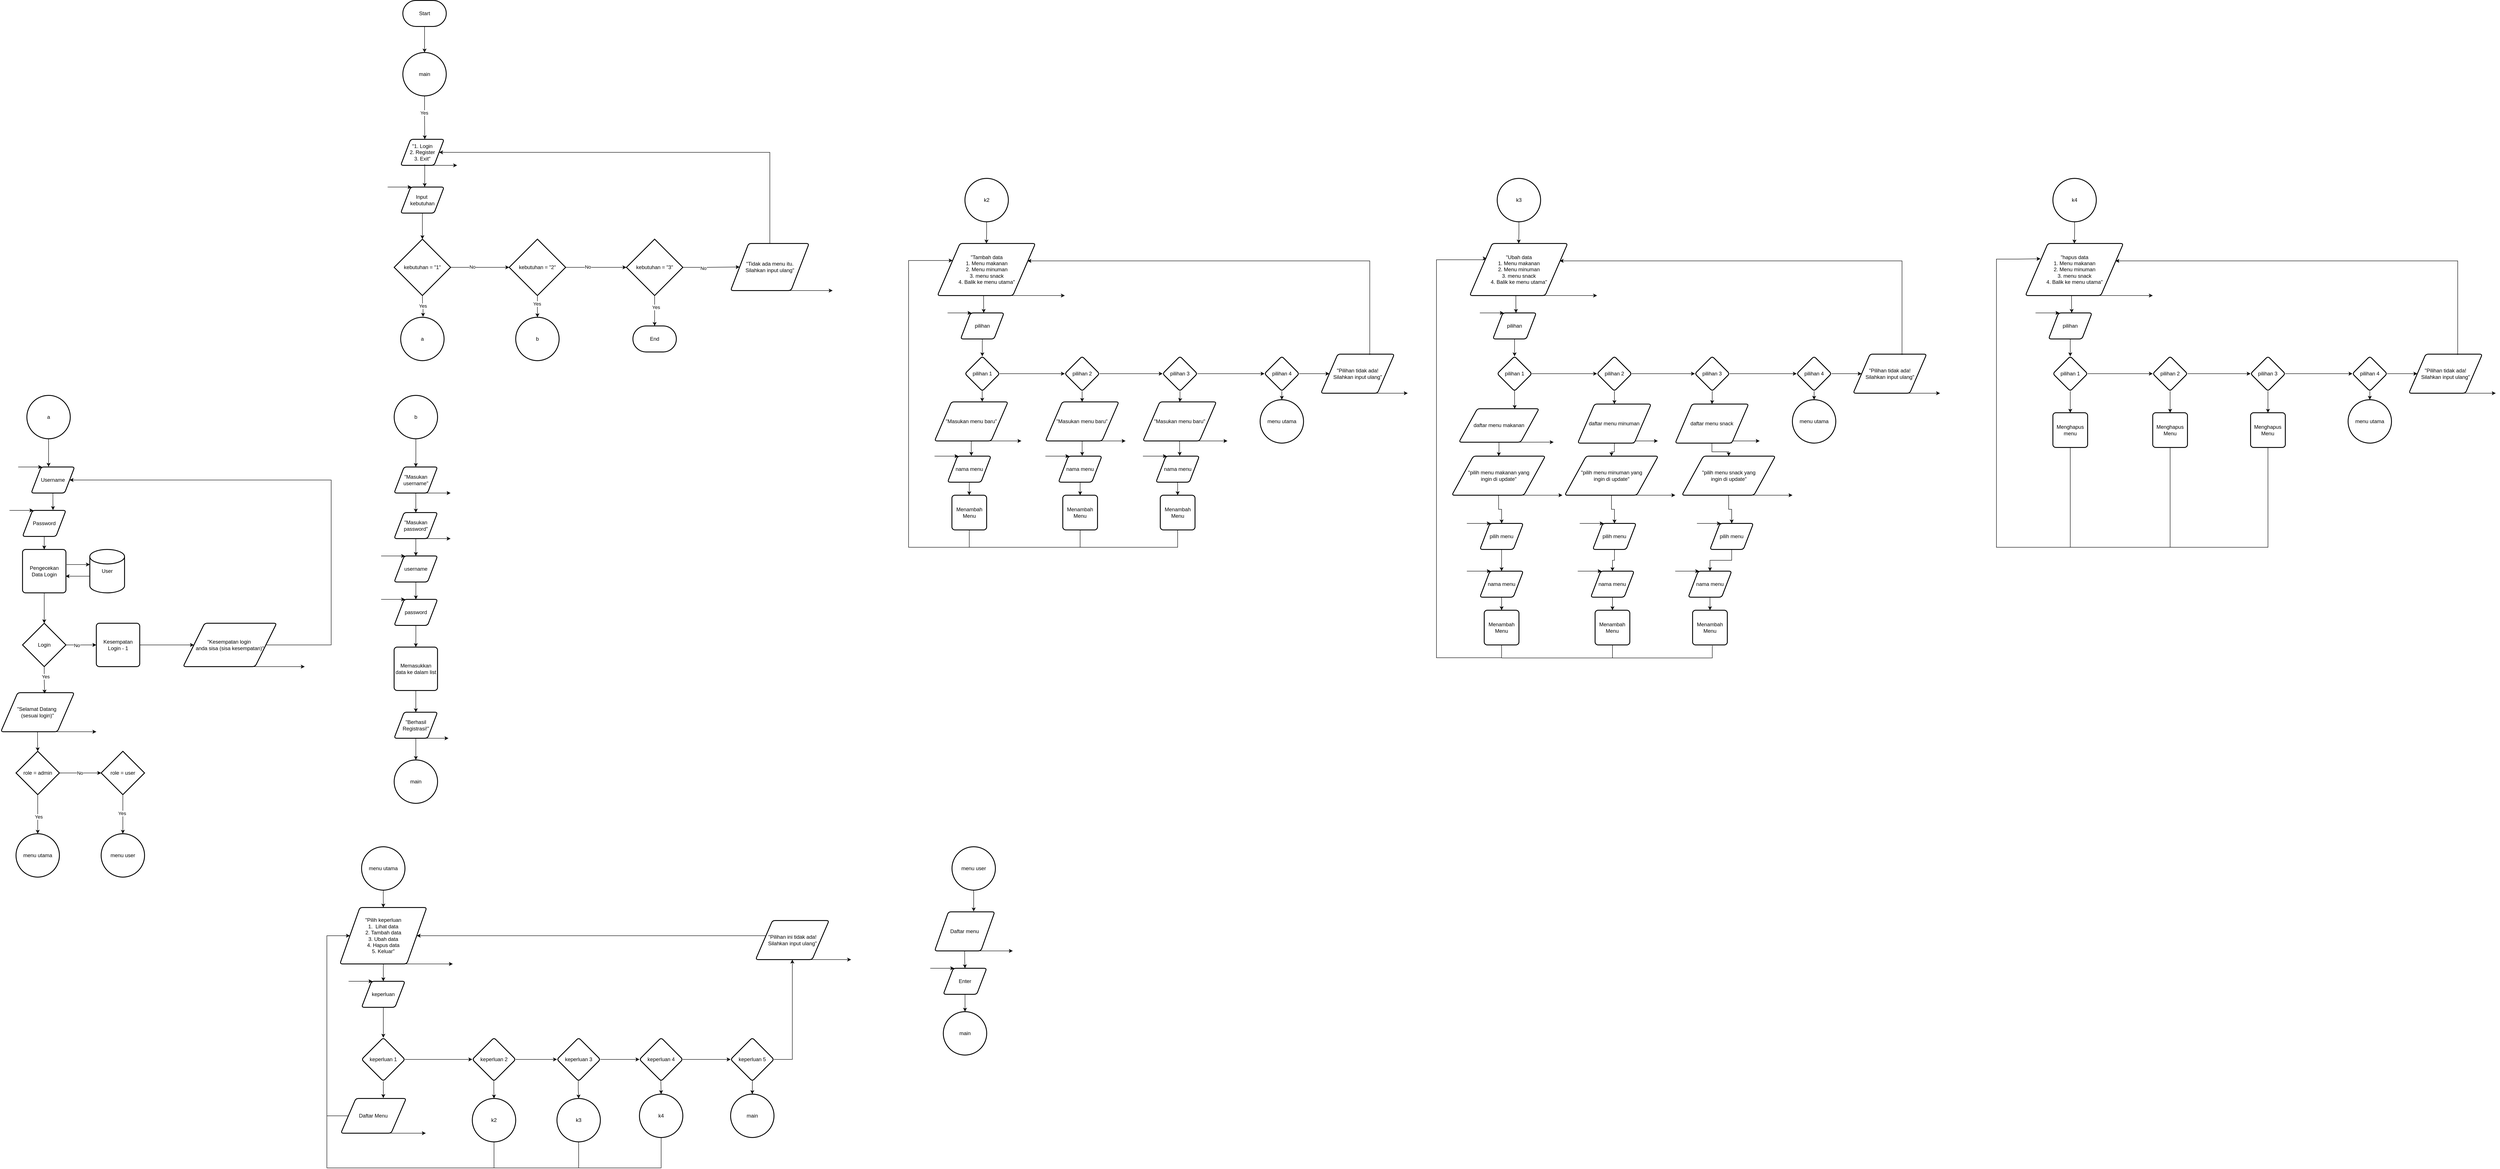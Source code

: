 <mxfile version="24.7.17">
  <diagram name="Page-1" id="CXswS0-KozbB8nAPiqs1">
    <mxGraphModel dx="6100" dy="2870" grid="1" gridSize="10" guides="1" tooltips="1" connect="1" arrows="1" fold="1" page="1" pageScale="1" pageWidth="850" pageHeight="1100" math="0" shadow="0">
      <root>
        <mxCell id="0" />
        <mxCell id="1" parent="0" />
        <mxCell id="9LBI9M_6yHp4x5sQ0IFF-3" value="Start" style="strokeWidth=2;html=1;shape=mxgraph.flowchart.terminator;whiteSpace=wrap;" parent="1" vertex="1">
          <mxGeometry x="425" y="60" width="100" height="60" as="geometry" />
        </mxCell>
        <mxCell id="9LBI9M_6yHp4x5sQ0IFF-23" value="" style="group" parent="1" vertex="1" connectable="0">
          <mxGeometry x="-461.11" y="1135" width="130" height="60" as="geometry" />
        </mxCell>
        <mxCell id="9LBI9M_6yHp4x5sQ0IFF-24" style="edgeStyle=orthogonalEdgeStyle;rounded=0;orthogonalLoop=1;jettySize=auto;html=1;entryX=0.25;entryY=0;entryDx=0;entryDy=0;" parent="9LBI9M_6yHp4x5sQ0IFF-23" target="9LBI9M_6yHp4x5sQ0IFF-25" edge="1">
          <mxGeometry relative="1" as="geometry">
            <mxPoint x="80" y="-90" as="targetPoint" />
            <mxPoint as="sourcePoint" />
            <Array as="points">
              <mxPoint />
            </Array>
          </mxGeometry>
        </mxCell>
        <mxCell id="9LBI9M_6yHp4x5sQ0IFF-25" value="Username" style="shape=parallelogram;html=1;strokeWidth=2;perimeter=parallelogramPerimeter;whiteSpace=wrap;rounded=1;arcSize=12;size=0.23;" parent="9LBI9M_6yHp4x5sQ0IFF-23" vertex="1">
          <mxGeometry x="30" width="100" height="60" as="geometry" />
        </mxCell>
        <mxCell id="9LBI9M_6yHp4x5sQ0IFF-27" value="" style="group" parent="1" vertex="1" connectable="0">
          <mxGeometry x="-481.11" y="1235" width="130" height="60" as="geometry" />
        </mxCell>
        <mxCell id="9LBI9M_6yHp4x5sQ0IFF-28" style="edgeStyle=orthogonalEdgeStyle;rounded=0;orthogonalLoop=1;jettySize=auto;html=1;entryX=0.25;entryY=0;entryDx=0;entryDy=0;" parent="9LBI9M_6yHp4x5sQ0IFF-27" target="9LBI9M_6yHp4x5sQ0IFF-29" edge="1">
          <mxGeometry relative="1" as="geometry">
            <mxPoint x="80" y="-90" as="targetPoint" />
            <mxPoint as="sourcePoint" />
            <Array as="points">
              <mxPoint />
            </Array>
          </mxGeometry>
        </mxCell>
        <mxCell id="9LBI9M_6yHp4x5sQ0IFF-29" value="Password" style="shape=parallelogram;html=1;strokeWidth=2;perimeter=parallelogramPerimeter;whiteSpace=wrap;rounded=1;arcSize=12;size=0.23;" parent="9LBI9M_6yHp4x5sQ0IFF-27" vertex="1">
          <mxGeometry x="30" width="100" height="60" as="geometry" />
        </mxCell>
        <mxCell id="9LBI9M_6yHp4x5sQ0IFF-30" style="edgeStyle=orthogonalEdgeStyle;rounded=0;orthogonalLoop=1;jettySize=auto;html=1;entryX=0.702;entryY=-0.013;entryDx=0;entryDy=0;entryPerimeter=0;" parent="1" source="9LBI9M_6yHp4x5sQ0IFF-25" target="9LBI9M_6yHp4x5sQ0IFF-29" edge="1">
          <mxGeometry relative="1" as="geometry" />
        </mxCell>
        <mxCell id="9LBI9M_6yHp4x5sQ0IFF-36" style="edgeStyle=orthogonalEdgeStyle;rounded=0;orthogonalLoop=1;jettySize=auto;html=1;entryX=0.993;entryY=0.616;entryDx=0;entryDy=0;entryPerimeter=0;exitX=-0.001;exitY=0.616;exitDx=0;exitDy=0;exitPerimeter=0;" parent="1" source="9LBI9M_6yHp4x5sQ0IFF-31" target="9LBI9M_6yHp4x5sQ0IFF-32" edge="1">
          <mxGeometry relative="1" as="geometry" />
        </mxCell>
        <mxCell id="9LBI9M_6yHp4x5sQ0IFF-31" value="User" style="strokeWidth=2;html=1;shape=mxgraph.flowchart.database;whiteSpace=wrap;" parent="1" vertex="1">
          <mxGeometry x="-296.11" y="1325" width="80" height="100" as="geometry" />
        </mxCell>
        <mxCell id="9LBI9M_6yHp4x5sQ0IFF-32" value="Pengecekan&lt;div&gt;Data Login&lt;/div&gt;" style="rounded=1;whiteSpace=wrap;html=1;absoluteArcSize=1;arcSize=14;strokeWidth=2;" parent="1" vertex="1">
          <mxGeometry x="-451.11" y="1325" width="100" height="100" as="geometry" />
        </mxCell>
        <mxCell id="9LBI9M_6yHp4x5sQ0IFF-33" style="edgeStyle=orthogonalEdgeStyle;rounded=0;orthogonalLoop=1;jettySize=auto;html=1;entryX=0.5;entryY=0;entryDx=0;entryDy=0;" parent="1" source="9LBI9M_6yHp4x5sQ0IFF-29" target="9LBI9M_6yHp4x5sQ0IFF-32" edge="1">
          <mxGeometry relative="1" as="geometry" />
        </mxCell>
        <mxCell id="9LBI9M_6yHp4x5sQ0IFF-35" style="edgeStyle=orthogonalEdgeStyle;rounded=0;orthogonalLoop=1;jettySize=auto;html=1;entryX=0.001;entryY=0.347;entryDx=0;entryDy=0;entryPerimeter=0;exitX=1.016;exitY=0.347;exitDx=0;exitDy=0;exitPerimeter=0;" parent="1" source="9LBI9M_6yHp4x5sQ0IFF-32" target="9LBI9M_6yHp4x5sQ0IFF-31" edge="1">
          <mxGeometry relative="1" as="geometry" />
        </mxCell>
        <mxCell id="9LBI9M_6yHp4x5sQ0IFF-38" value="" style="group" parent="1" vertex="1" connectable="0">
          <mxGeometry x="-501.11" y="1655" width="220" height="90" as="geometry" />
        </mxCell>
        <mxCell id="9LBI9M_6yHp4x5sQ0IFF-39" style="edgeStyle=orthogonalEdgeStyle;rounded=0;orthogonalLoop=1;jettySize=auto;html=1;exitX=0.75;exitY=1;exitDx=0;exitDy=0;" parent="9LBI9M_6yHp4x5sQ0IFF-38" source="9LBI9M_6yHp4x5sQ0IFF-40" edge="1">
          <mxGeometry relative="1" as="geometry">
            <mxPoint x="220" y="90" as="targetPoint" />
            <mxPoint x="-50.769" as="sourcePoint" />
            <Array as="points">
              <mxPoint x="220" y="90" />
            </Array>
          </mxGeometry>
        </mxCell>
        <mxCell id="9LBI9M_6yHp4x5sQ0IFF-40" value="&quot;Selamat Datang&amp;nbsp;&lt;div&gt;(sesuai login)&quot;&lt;/div&gt;" style="shape=parallelogram;html=1;strokeWidth=2;perimeter=parallelogramPerimeter;whiteSpace=wrap;rounded=1;arcSize=12;size=0.23;" parent="9LBI9M_6yHp4x5sQ0IFF-38" vertex="1">
          <mxGeometry width="169.231" height="90" as="geometry" />
        </mxCell>
        <mxCell id="9LBI9M_6yHp4x5sQ0IFF-41" style="edgeStyle=orthogonalEdgeStyle;rounded=0;orthogonalLoop=1;jettySize=auto;html=1;entryX=0.5;entryY=0;entryDx=0;entryDy=0;entryPerimeter=0;" parent="1" source="9LBI9M_6yHp4x5sQ0IFF-32" target="9LBI9M_6yHp4x5sQ0IFF-42" edge="1">
          <mxGeometry relative="1" as="geometry">
            <mxPoint x="-401.11" y="1484" as="targetPoint" />
          </mxGeometry>
        </mxCell>
        <mxCell id="9LBI9M_6yHp4x5sQ0IFF-44" style="edgeStyle=orthogonalEdgeStyle;rounded=0;orthogonalLoop=1;jettySize=auto;html=1;entryX=0;entryY=0.5;entryDx=0;entryDy=0;" parent="1" source="9LBI9M_6yHp4x5sQ0IFF-42" target="9LBI9M_6yHp4x5sQ0IFF-47" edge="1">
          <mxGeometry relative="1" as="geometry">
            <mxPoint x="-241.11" y="1545" as="targetPoint" />
          </mxGeometry>
        </mxCell>
        <mxCell id="9LBI9M_6yHp4x5sQ0IFF-45" value="No" style="edgeLabel;html=1;align=center;verticalAlign=middle;resizable=0;points=[];" parent="9LBI9M_6yHp4x5sQ0IFF-44" vertex="1" connectable="0">
          <mxGeometry x="-0.298" y="-1" relative="1" as="geometry">
            <mxPoint as="offset" />
          </mxGeometry>
        </mxCell>
        <mxCell id="9LBI9M_6yHp4x5sQ0IFF-42" value="Login" style="strokeWidth=2;html=1;shape=mxgraph.flowchart.decision;whiteSpace=wrap;" parent="1" vertex="1">
          <mxGeometry x="-451.11" y="1495" width="100" height="100" as="geometry" />
        </mxCell>
        <mxCell id="9LBI9M_6yHp4x5sQ0IFF-43" style="edgeStyle=orthogonalEdgeStyle;rounded=0;orthogonalLoop=1;jettySize=auto;html=1;entryX=0.596;entryY=0.022;entryDx=0;entryDy=0;entryPerimeter=0;" parent="1" source="9LBI9M_6yHp4x5sQ0IFF-42" target="9LBI9M_6yHp4x5sQ0IFF-40" edge="1">
          <mxGeometry relative="1" as="geometry" />
        </mxCell>
        <mxCell id="9LBI9M_6yHp4x5sQ0IFF-46" value="Yes" style="edgeLabel;html=1;align=center;verticalAlign=middle;resizable=0;points=[];" parent="9LBI9M_6yHp4x5sQ0IFF-43" vertex="1" connectable="0">
          <mxGeometry x="-0.275" y="3" relative="1" as="geometry">
            <mxPoint as="offset" />
          </mxGeometry>
        </mxCell>
        <mxCell id="9LBI9M_6yHp4x5sQ0IFF-52" style="edgeStyle=orthogonalEdgeStyle;rounded=0;orthogonalLoop=1;jettySize=auto;html=1;entryX=0;entryY=0.5;entryDx=0;entryDy=0;" parent="1" source="9LBI9M_6yHp4x5sQ0IFF-47" target="9LBI9M_6yHp4x5sQ0IFF-51" edge="1">
          <mxGeometry relative="1" as="geometry" />
        </mxCell>
        <mxCell id="9LBI9M_6yHp4x5sQ0IFF-47" value="Kesempatan&lt;div&gt;Login - 1&lt;/div&gt;" style="rounded=1;whiteSpace=wrap;html=1;absoluteArcSize=1;arcSize=14;strokeWidth=2;" parent="1" vertex="1">
          <mxGeometry x="-281.11" y="1495" width="100" height="100" as="geometry" />
        </mxCell>
        <mxCell id="9LBI9M_6yHp4x5sQ0IFF-49" value="" style="group" parent="1" vertex="1" connectable="0">
          <mxGeometry x="-81.11" y="1495" width="280" height="100" as="geometry" />
        </mxCell>
        <mxCell id="9LBI9M_6yHp4x5sQ0IFF-50" style="edgeStyle=orthogonalEdgeStyle;rounded=0;orthogonalLoop=1;jettySize=auto;html=1;exitX=0.75;exitY=1;exitDx=0;exitDy=0;" parent="9LBI9M_6yHp4x5sQ0IFF-49" source="9LBI9M_6yHp4x5sQ0IFF-51" edge="1">
          <mxGeometry relative="1" as="geometry">
            <mxPoint x="280" y="100" as="targetPoint" />
            <mxPoint x="-64.615" as="sourcePoint" />
            <Array as="points">
              <mxPoint x="280" y="100" />
            </Array>
          </mxGeometry>
        </mxCell>
        <mxCell id="9LBI9M_6yHp4x5sQ0IFF-51" value="&quot;Kesempatan login&amp;nbsp;&lt;div&gt;anda sisa (sisa kesempatan)&quot;&lt;/div&gt;" style="shape=parallelogram;html=1;strokeWidth=2;perimeter=parallelogramPerimeter;whiteSpace=wrap;rounded=1;arcSize=12;size=0.23;" parent="9LBI9M_6yHp4x5sQ0IFF-49" vertex="1">
          <mxGeometry width="215.385" height="100" as="geometry" />
        </mxCell>
        <mxCell id="9LBI9M_6yHp4x5sQ0IFF-54" style="edgeStyle=orthogonalEdgeStyle;rounded=0;orthogonalLoop=1;jettySize=auto;html=1;entryX=1;entryY=0.5;entryDx=0;entryDy=0;exitX=1;exitY=0.5;exitDx=0;exitDy=0;" parent="1" source="9LBI9M_6yHp4x5sQ0IFF-51" target="9LBI9M_6yHp4x5sQ0IFF-25" edge="1">
          <mxGeometry relative="1" as="geometry">
            <mxPoint x="238.89" y="1125" as="targetPoint" />
            <Array as="points">
              <mxPoint x="259.89" y="1545" />
              <mxPoint x="259.89" y="1165" />
            </Array>
          </mxGeometry>
        </mxCell>
        <mxCell id="14NwEmEyUY3i0jTra3eO-7" value="" style="group" parent="1" vertex="1" connectable="0">
          <mxGeometry x="280.01" y="2150" width="259.99" height="130" as="geometry" />
        </mxCell>
        <mxCell id="14NwEmEyUY3i0jTra3eO-8" style="edgeStyle=orthogonalEdgeStyle;rounded=0;orthogonalLoop=1;jettySize=auto;html=1;exitX=0.75;exitY=1;exitDx=0;exitDy=0;" parent="14NwEmEyUY3i0jTra3eO-7" source="14NwEmEyUY3i0jTra3eO-9" edge="1">
          <mxGeometry relative="1" as="geometry">
            <mxPoint x="259.99" y="130.0" as="targetPoint" />
            <mxPoint x="-59.998" as="sourcePoint" />
            <Array as="points">
              <mxPoint x="259.99" y="130.0" />
            </Array>
          </mxGeometry>
        </mxCell>
        <mxCell id="14NwEmEyUY3i0jTra3eO-9" value="&quot;Pilih keperluan&lt;div&gt;1.&amp;nbsp; Lihat data&lt;/div&gt;&lt;div&gt;2. Tambah data&lt;/div&gt;&lt;div&gt;3. Ubah data&lt;/div&gt;&lt;div&gt;4. Hapus data&lt;/div&gt;&lt;div&gt;5. Keluar&quot;&lt;/div&gt;" style="shape=parallelogram;html=1;strokeWidth=2;perimeter=parallelogramPerimeter;whiteSpace=wrap;rounded=1;arcSize=12;size=0.23;container=0;" parent="14NwEmEyUY3i0jTra3eO-7" vertex="1">
          <mxGeometry width="199.992" height="130.0" as="geometry" />
        </mxCell>
        <mxCell id="14NwEmEyUY3i0jTra3eO-11" value="" style="group" parent="1" vertex="1" connectable="0">
          <mxGeometry x="420.01" y="380" width="130" height="60" as="geometry" />
        </mxCell>
        <mxCell id="14NwEmEyUY3i0jTra3eO-12" style="edgeStyle=orthogonalEdgeStyle;rounded=0;orthogonalLoop=1;jettySize=auto;html=1;exitX=0.75;exitY=1;exitDx=0;exitDy=0;" parent="14NwEmEyUY3i0jTra3eO-11" source="14NwEmEyUY3i0jTra3eO-13" edge="1">
          <mxGeometry relative="1" as="geometry">
            <mxPoint x="130" y="60" as="targetPoint" />
            <mxPoint x="-30" as="sourcePoint" />
            <Array as="points">
              <mxPoint x="130" y="60" />
            </Array>
          </mxGeometry>
        </mxCell>
        <mxCell id="14NwEmEyUY3i0jTra3eO-13" value="&quot;1. Login&lt;div&gt;2. Register&lt;/div&gt;&lt;div&gt;3. Exit&quot;&lt;/div&gt;" style="shape=parallelogram;html=1;strokeWidth=2;perimeter=parallelogramPerimeter;whiteSpace=wrap;rounded=1;arcSize=12;size=0.23;container=0;" parent="14NwEmEyUY3i0jTra3eO-11" vertex="1">
          <mxGeometry width="100" height="60" as="geometry" />
        </mxCell>
        <mxCell id="14NwEmEyUY3i0jTra3eO-17" value="" style="group" parent="1" vertex="1" connectable="0">
          <mxGeometry x="390" y="490" width="130" height="60" as="geometry" />
        </mxCell>
        <mxCell id="14NwEmEyUY3i0jTra3eO-18" style="edgeStyle=orthogonalEdgeStyle;rounded=0;orthogonalLoop=1;jettySize=auto;html=1;entryX=0.25;entryY=0;entryDx=0;entryDy=0;" parent="14NwEmEyUY3i0jTra3eO-17" target="14NwEmEyUY3i0jTra3eO-19" edge="1">
          <mxGeometry relative="1" as="geometry">
            <mxPoint x="80" y="-90" as="targetPoint" />
            <mxPoint as="sourcePoint" />
            <Array as="points">
              <mxPoint />
            </Array>
          </mxGeometry>
        </mxCell>
        <mxCell id="14NwEmEyUY3i0jTra3eO-19" value="Input&amp;nbsp;&lt;div&gt;kebutuhan&lt;/div&gt;" style="shape=parallelogram;html=1;strokeWidth=2;perimeter=parallelogramPerimeter;whiteSpace=wrap;rounded=1;arcSize=12;size=0.23;container=0;" parent="14NwEmEyUY3i0jTra3eO-17" vertex="1">
          <mxGeometry x="30" width="100" height="60" as="geometry" />
        </mxCell>
        <mxCell id="14NwEmEyUY3i0jTra3eO-21" style="edgeStyle=orthogonalEdgeStyle;rounded=0;orthogonalLoop=1;jettySize=auto;html=1;entryX=0.553;entryY=-0.004;entryDx=0;entryDy=0;entryPerimeter=0;exitX=0.554;exitY=0.965;exitDx=0;exitDy=0;exitPerimeter=0;" parent="1" source="14NwEmEyUY3i0jTra3eO-13" target="14NwEmEyUY3i0jTra3eO-19" edge="1">
          <mxGeometry relative="1" as="geometry" />
        </mxCell>
        <mxCell id="14NwEmEyUY3i0jTra3eO-27" style="edgeStyle=orthogonalEdgeStyle;rounded=0;orthogonalLoop=1;jettySize=auto;html=1;entryX=0.515;entryY=-0.012;entryDx=0;entryDy=0;entryPerimeter=0;" parent="1" target="14NwEmEyUY3i0jTra3eO-56" edge="1">
          <mxGeometry relative="1" as="geometry">
            <mxPoint x="470" y="740" as="sourcePoint" />
            <mxPoint x="470.96" y="798.52" as="targetPoint" />
          </mxGeometry>
        </mxCell>
        <mxCell id="14NwEmEyUY3i0jTra3eO-29" value="Yes" style="edgeLabel;html=1;align=center;verticalAlign=middle;resizable=0;points=[];" parent="14NwEmEyUY3i0jTra3eO-27" vertex="1" connectable="0">
          <mxGeometry x="-0.474" y="2" relative="1" as="geometry">
            <mxPoint x="-2" y="11" as="offset" />
          </mxGeometry>
        </mxCell>
        <mxCell id="14NwEmEyUY3i0jTra3eO-28" style="edgeStyle=orthogonalEdgeStyle;rounded=0;orthogonalLoop=1;jettySize=auto;html=1;entryX=0;entryY=0.5;entryDx=0;entryDy=0;entryPerimeter=0;" parent="1" source="14NwEmEyUY3i0jTra3eO-23" target="14NwEmEyUY3i0jTra3eO-50" edge="1">
          <mxGeometry relative="1" as="geometry">
            <mxPoint x="620" y="675" as="targetPoint" />
          </mxGeometry>
        </mxCell>
        <mxCell id="14NwEmEyUY3i0jTra3eO-32" value="No" style="edgeLabel;html=1;align=center;verticalAlign=middle;resizable=0;points=[];" parent="14NwEmEyUY3i0jTra3eO-28" vertex="1" connectable="0">
          <mxGeometry x="-0.257" y="1" relative="1" as="geometry">
            <mxPoint as="offset" />
          </mxGeometry>
        </mxCell>
        <mxCell id="14NwEmEyUY3i0jTra3eO-23" value="kebutuhan = &quot;1&quot;" style="strokeWidth=2;html=1;shape=mxgraph.flowchart.decision;whiteSpace=wrap;" parent="1" vertex="1">
          <mxGeometry x="405" y="610" width="130" height="130" as="geometry" />
        </mxCell>
        <mxCell id="14NwEmEyUY3i0jTra3eO-25" style="edgeStyle=orthogonalEdgeStyle;rounded=0;orthogonalLoop=1;jettySize=auto;html=1;" parent="1" source="14NwEmEyUY3i0jTra3eO-19" target="14NwEmEyUY3i0jTra3eO-23" edge="1">
          <mxGeometry relative="1" as="geometry" />
        </mxCell>
        <mxCell id="14NwEmEyUY3i0jTra3eO-39" style="edgeStyle=orthogonalEdgeStyle;rounded=0;orthogonalLoop=1;jettySize=auto;html=1;entryX=0.555;entryY=-0.003;entryDx=0;entryDy=0;entryPerimeter=0;exitX=0.5;exitY=1;exitDx=0;exitDy=0;exitPerimeter=0;" parent="1" source="14NwEmEyUY3i0jTra3eO-46" target="14NwEmEyUY3i0jTra3eO-13" edge="1">
          <mxGeometry relative="1" as="geometry">
            <mxPoint x="475" y="560.0" as="sourcePoint" />
          </mxGeometry>
        </mxCell>
        <mxCell id="14NwEmEyUY3i0jTra3eO-40" value="Yes" style="edgeLabel;html=1;align=center;verticalAlign=middle;resizable=0;points=[];" parent="14NwEmEyUY3i0jTra3eO-39" vertex="1" connectable="0">
          <mxGeometry x="-0.229" y="-1" relative="1" as="geometry">
            <mxPoint as="offset" />
          </mxGeometry>
        </mxCell>
        <mxCell id="14NwEmEyUY3i0jTra3eO-44" style="edgeStyle=orthogonalEdgeStyle;rounded=0;orthogonalLoop=1;jettySize=auto;html=1;entryX=0.5;entryY=0;entryDx=0;entryDy=0;entryPerimeter=0;" parent="1" source="9LBI9M_6yHp4x5sQ0IFF-3" target="14NwEmEyUY3i0jTra3eO-46" edge="1">
          <mxGeometry relative="1" as="geometry">
            <mxPoint x="475" y="175" as="targetPoint" />
          </mxGeometry>
        </mxCell>
        <mxCell id="14NwEmEyUY3i0jTra3eO-46" value="main" style="strokeWidth=2;html=1;shape=mxgraph.flowchart.start_2;whiteSpace=wrap;" parent="1" vertex="1">
          <mxGeometry x="425" y="180" width="100" height="100" as="geometry" />
        </mxCell>
        <mxCell id="14NwEmEyUY3i0jTra3eO-54" style="edgeStyle=orthogonalEdgeStyle;rounded=0;orthogonalLoop=1;jettySize=auto;html=1;entryX=0.5;entryY=0;entryDx=0;entryDy=0;entryPerimeter=0;" parent="1" source="14NwEmEyUY3i0jTra3eO-50" target="14NwEmEyUY3i0jTra3eO-57" edge="1">
          <mxGeometry relative="1" as="geometry">
            <mxPoint x="735" y="800.0" as="targetPoint" />
          </mxGeometry>
        </mxCell>
        <mxCell id="14NwEmEyUY3i0jTra3eO-55" value="Yes" style="edgeLabel;html=1;align=center;verticalAlign=middle;resizable=0;points=[];" parent="14NwEmEyUY3i0jTra3eO-54" vertex="1" connectable="0">
          <mxGeometry x="-0.247" y="-1" relative="1" as="geometry">
            <mxPoint as="offset" />
          </mxGeometry>
        </mxCell>
        <mxCell id="14NwEmEyUY3i0jTra3eO-50" value="kebutuhan = &quot;2&lt;span style=&quot;background-color: initial;&quot;&gt;&quot;&lt;/span&gt;" style="strokeWidth=2;html=1;shape=mxgraph.flowchart.decision;whiteSpace=wrap;" parent="1" vertex="1">
          <mxGeometry x="670" y="610" width="130" height="130" as="geometry" />
        </mxCell>
        <mxCell id="14NwEmEyUY3i0jTra3eO-61" style="edgeStyle=orthogonalEdgeStyle;rounded=0;orthogonalLoop=1;jettySize=auto;html=1;entryX=0;entryY=0.5;entryDx=0;entryDy=0;" parent="1" source="14NwEmEyUY3i0jTra3eO-51" target="14NwEmEyUY3i0jTra3eO-66" edge="1">
          <mxGeometry relative="1" as="geometry">
            <mxPoint x="1170" y="675" as="targetPoint" />
          </mxGeometry>
        </mxCell>
        <mxCell id="14NwEmEyUY3i0jTra3eO-62" value="No" style="edgeLabel;html=1;align=center;verticalAlign=middle;resizable=0;points=[];" parent="14NwEmEyUY3i0jTra3eO-61" vertex="1" connectable="0">
          <mxGeometry x="-0.299" y="-2" relative="1" as="geometry">
            <mxPoint x="1" as="offset" />
          </mxGeometry>
        </mxCell>
        <mxCell id="14NwEmEyUY3i0jTra3eO-77" value="" style="edgeStyle=orthogonalEdgeStyle;rounded=0;orthogonalLoop=1;jettySize=auto;html=1;" parent="1" source="14NwEmEyUY3i0jTra3eO-51" target="14NwEmEyUY3i0jTra3eO-75" edge="1">
          <mxGeometry relative="1" as="geometry" />
        </mxCell>
        <mxCell id="14NwEmEyUY3i0jTra3eO-78" value="Yes" style="edgeLabel;html=1;align=center;verticalAlign=middle;resizable=0;points=[];" parent="14NwEmEyUY3i0jTra3eO-77" vertex="1" connectable="0">
          <mxGeometry x="-0.248" y="3" relative="1" as="geometry">
            <mxPoint as="offset" />
          </mxGeometry>
        </mxCell>
        <mxCell id="14NwEmEyUY3i0jTra3eO-51" value="kebutuhan = &quot;3&quot;" style="strokeWidth=2;html=1;shape=mxgraph.flowchart.decision;whiteSpace=wrap;" parent="1" vertex="1">
          <mxGeometry x="940" y="610" width="130" height="130" as="geometry" />
        </mxCell>
        <mxCell id="14NwEmEyUY3i0jTra3eO-52" style="edgeStyle=orthogonalEdgeStyle;rounded=0;orthogonalLoop=1;jettySize=auto;html=1;entryX=0;entryY=0.5;entryDx=0;entryDy=0;entryPerimeter=0;" parent="1" source="14NwEmEyUY3i0jTra3eO-50" target="14NwEmEyUY3i0jTra3eO-51" edge="1">
          <mxGeometry relative="1" as="geometry" />
        </mxCell>
        <mxCell id="14NwEmEyUY3i0jTra3eO-53" value="No" style="edgeLabel;html=1;align=center;verticalAlign=middle;resizable=0;points=[];" parent="14NwEmEyUY3i0jTra3eO-52" vertex="1" connectable="0">
          <mxGeometry x="-0.273" y="1" relative="1" as="geometry">
            <mxPoint as="offset" />
          </mxGeometry>
        </mxCell>
        <mxCell id="14NwEmEyUY3i0jTra3eO-56" value="a" style="strokeWidth=2;html=1;shape=mxgraph.flowchart.start_2;whiteSpace=wrap;" parent="1" vertex="1">
          <mxGeometry x="420.01" y="790" width="100" height="100" as="geometry" />
        </mxCell>
        <mxCell id="14NwEmEyUY3i0jTra3eO-57" value="b" style="strokeWidth=2;html=1;shape=mxgraph.flowchart.start_2;whiteSpace=wrap;" parent="1" vertex="1">
          <mxGeometry x="685" y="790" width="100" height="100" as="geometry" />
        </mxCell>
        <mxCell id="14NwEmEyUY3i0jTra3eO-64" value="" style="group" parent="1" vertex="1" connectable="0">
          <mxGeometry x="1180" y="620" width="235" height="108.46" as="geometry" />
        </mxCell>
        <mxCell id="14NwEmEyUY3i0jTra3eO-65" style="edgeStyle=orthogonalEdgeStyle;rounded=0;orthogonalLoop=1;jettySize=auto;html=1;exitX=0.75;exitY=1;exitDx=0;exitDy=0;" parent="14NwEmEyUY3i0jTra3eO-64" source="14NwEmEyUY3i0jTra3eO-66" edge="1">
          <mxGeometry relative="1" as="geometry">
            <mxPoint x="235.0" y="108.46" as="targetPoint" />
            <mxPoint x="-54.231" as="sourcePoint" />
            <Array as="points">
              <mxPoint x="235.0" y="108.46" />
            </Array>
          </mxGeometry>
        </mxCell>
        <mxCell id="14NwEmEyUY3i0jTra3eO-66" value="&quot;Tidak ada menu itu.&lt;div&gt;Silahkan input ulang&quot;&lt;/div&gt;" style="shape=parallelogram;html=1;strokeWidth=2;perimeter=parallelogramPerimeter;whiteSpace=wrap;rounded=1;arcSize=12;size=0.23;container=0;" parent="14NwEmEyUY3i0jTra3eO-64" vertex="1">
          <mxGeometry width="180.769" height="108.46" as="geometry" />
        </mxCell>
        <mxCell id="14NwEmEyUY3i0jTra3eO-68" style="edgeStyle=orthogonalEdgeStyle;rounded=0;orthogonalLoop=1;jettySize=auto;html=1;entryX=1;entryY=0.5;entryDx=0;entryDy=0;" parent="1" source="14NwEmEyUY3i0jTra3eO-66" target="14NwEmEyUY3i0jTra3eO-13" edge="1">
          <mxGeometry relative="1" as="geometry">
            <mxPoint x="1270.385" y="450" as="targetPoint" />
            <Array as="points">
              <mxPoint x="1270" y="410" />
            </Array>
          </mxGeometry>
        </mxCell>
        <mxCell id="14NwEmEyUY3i0jTra3eO-69" value="a" style="strokeWidth=2;html=1;shape=mxgraph.flowchart.start_2;whiteSpace=wrap;" parent="1" vertex="1">
          <mxGeometry x="-441.11" y="970" width="100" height="100" as="geometry" />
        </mxCell>
        <mxCell id="14NwEmEyUY3i0jTra3eO-74" style="edgeStyle=orthogonalEdgeStyle;rounded=0;orthogonalLoop=1;jettySize=auto;html=1;entryX=0.4;entryY=-0.009;entryDx=0;entryDy=0;entryPerimeter=0;" parent="1" source="14NwEmEyUY3i0jTra3eO-69" target="9LBI9M_6yHp4x5sQ0IFF-25" edge="1">
          <mxGeometry relative="1" as="geometry" />
        </mxCell>
        <mxCell id="14NwEmEyUY3i0jTra3eO-75" value="End" style="strokeWidth=2;html=1;shape=mxgraph.flowchart.terminator;whiteSpace=wrap;" parent="1" vertex="1">
          <mxGeometry x="955" y="810" width="100" height="60" as="geometry" />
        </mxCell>
        <mxCell id="14NwEmEyUY3i0jTra3eO-85" value="" style="group" parent="1" vertex="1" connectable="0">
          <mxGeometry x="300" y="2320" width="130" height="60" as="geometry" />
        </mxCell>
        <mxCell id="14NwEmEyUY3i0jTra3eO-86" style="edgeStyle=orthogonalEdgeStyle;rounded=0;orthogonalLoop=1;jettySize=auto;html=1;entryX=0.25;entryY=0;entryDx=0;entryDy=0;" parent="14NwEmEyUY3i0jTra3eO-85" target="14NwEmEyUY3i0jTra3eO-87" edge="1">
          <mxGeometry relative="1" as="geometry">
            <mxPoint x="80" y="-90" as="targetPoint" />
            <mxPoint as="sourcePoint" />
            <Array as="points">
              <mxPoint />
            </Array>
          </mxGeometry>
        </mxCell>
        <mxCell id="14NwEmEyUY3i0jTra3eO-87" value="keperluan" style="shape=parallelogram;html=1;strokeWidth=2;perimeter=parallelogramPerimeter;whiteSpace=wrap;rounded=1;arcSize=12;size=0.23;" parent="14NwEmEyUY3i0jTra3eO-85" vertex="1">
          <mxGeometry x="30" width="100" height="60" as="geometry" />
        </mxCell>
        <mxCell id="14NwEmEyUY3i0jTra3eO-88" value="" style="edgeStyle=orthogonalEdgeStyle;rounded=0;orthogonalLoop=1;jettySize=auto;html=1;" parent="1" source="14NwEmEyUY3i0jTra3eO-9" target="14NwEmEyUY3i0jTra3eO-87" edge="1">
          <mxGeometry relative="1" as="geometry" />
        </mxCell>
        <mxCell id="14NwEmEyUY3i0jTra3eO-92" value="" style="edgeStyle=orthogonalEdgeStyle;rounded=0;orthogonalLoop=1;jettySize=auto;html=1;" parent="1" source="14NwEmEyUY3i0jTra3eO-89" target="14NwEmEyUY3i0jTra3eO-91" edge="1">
          <mxGeometry relative="1" as="geometry" />
        </mxCell>
        <mxCell id="14NwEmEyUY3i0jTra3eO-89" value="keperluan 1" style="rhombus;whiteSpace=wrap;html=1;strokeWidth=2;rounded=1;arcSize=12;" parent="1" vertex="1">
          <mxGeometry x="330" y="2450" width="100" height="100" as="geometry" />
        </mxCell>
        <mxCell id="14NwEmEyUY3i0jTra3eO-90" value="" style="edgeStyle=orthogonalEdgeStyle;rounded=0;orthogonalLoop=1;jettySize=auto;html=1;" parent="1" source="14NwEmEyUY3i0jTra3eO-87" target="14NwEmEyUY3i0jTra3eO-89" edge="1">
          <mxGeometry relative="1" as="geometry" />
        </mxCell>
        <mxCell id="14NwEmEyUY3i0jTra3eO-94" value="" style="edgeStyle=orthogonalEdgeStyle;rounded=0;orthogonalLoop=1;jettySize=auto;html=1;" parent="1" source="14NwEmEyUY3i0jTra3eO-91" target="14NwEmEyUY3i0jTra3eO-93" edge="1">
          <mxGeometry relative="1" as="geometry" />
        </mxCell>
        <mxCell id="14NwEmEyUY3i0jTra3eO-126" value="" style="edgeStyle=orthogonalEdgeStyle;rounded=0;orthogonalLoop=1;jettySize=auto;html=1;exitX=0.496;exitY=0.976;exitDx=0;exitDy=0;exitPerimeter=0;" parent="1" source="14NwEmEyUY3i0jTra3eO-91" target="14NwEmEyUY3i0jTra3eO-125" edge="1">
          <mxGeometry relative="1" as="geometry" />
        </mxCell>
        <mxCell id="14NwEmEyUY3i0jTra3eO-91" value="keperluan 2" style="rhombus;whiteSpace=wrap;html=1;strokeWidth=2;rounded=1;arcSize=12;" parent="1" vertex="1">
          <mxGeometry x="585" y="2450" width="100" height="100" as="geometry" />
        </mxCell>
        <mxCell id="14NwEmEyUY3i0jTra3eO-96" value="" style="edgeStyle=orthogonalEdgeStyle;rounded=0;orthogonalLoop=1;jettySize=auto;html=1;" parent="1" source="14NwEmEyUY3i0jTra3eO-93" target="14NwEmEyUY3i0jTra3eO-95" edge="1">
          <mxGeometry relative="1" as="geometry" />
        </mxCell>
        <mxCell id="14NwEmEyUY3i0jTra3eO-270" value="" style="edgeStyle=orthogonalEdgeStyle;rounded=0;orthogonalLoop=1;jettySize=auto;html=1;exitX=0.491;exitY=0.964;exitDx=0;exitDy=0;exitPerimeter=0;" parent="1" source="14NwEmEyUY3i0jTra3eO-93" target="14NwEmEyUY3i0jTra3eO-268" edge="1">
          <mxGeometry relative="1" as="geometry" />
        </mxCell>
        <mxCell id="14NwEmEyUY3i0jTra3eO-93" value="keperluan 3" style="rhombus;whiteSpace=wrap;html=1;strokeWidth=2;rounded=1;arcSize=12;" parent="1" vertex="1">
          <mxGeometry x="780" y="2450" width="100" height="100" as="geometry" />
        </mxCell>
        <mxCell id="14NwEmEyUY3i0jTra3eO-98" value="" style="edgeStyle=orthogonalEdgeStyle;rounded=0;orthogonalLoop=1;jettySize=auto;html=1;" parent="1" source="14NwEmEyUY3i0jTra3eO-95" target="14NwEmEyUY3i0jTra3eO-97" edge="1">
          <mxGeometry relative="1" as="geometry" />
        </mxCell>
        <mxCell id="14NwEmEyUY3i0jTra3eO-271" value="" style="edgeStyle=orthogonalEdgeStyle;rounded=0;orthogonalLoop=1;jettySize=auto;html=1;exitX=0.492;exitY=0.948;exitDx=0;exitDy=0;exitPerimeter=0;entryX=0.5;entryY=0;entryDx=0;entryDy=0;entryPerimeter=0;" parent="1" source="14NwEmEyUY3i0jTra3eO-95" target="14NwEmEyUY3i0jTra3eO-269" edge="1">
          <mxGeometry relative="1" as="geometry" />
        </mxCell>
        <mxCell id="14NwEmEyUY3i0jTra3eO-95" value="keperluan 4" style="rhombus;whiteSpace=wrap;html=1;strokeWidth=2;rounded=1;arcSize=12;" parent="1" vertex="1">
          <mxGeometry x="970" y="2450" width="100" height="100" as="geometry" />
        </mxCell>
        <mxCell id="14NwEmEyUY3i0jTra3eO-100" value="" style="edgeStyle=orthogonalEdgeStyle;rounded=0;orthogonalLoop=1;jettySize=auto;html=1;entryX=0.5;entryY=1;entryDx=0;entryDy=0;exitX=1;exitY=0.5;exitDx=0;exitDy=0;" parent="1" source="14NwEmEyUY3i0jTra3eO-97" target="14NwEmEyUY3i0jTra3eO-103" edge="1">
          <mxGeometry relative="1" as="geometry">
            <mxPoint x="1230" y="2500" as="targetPoint" />
          </mxGeometry>
        </mxCell>
        <mxCell id="14NwEmEyUY3i0jTra3eO-275" style="edgeStyle=orthogonalEdgeStyle;rounded=0;orthogonalLoop=1;jettySize=auto;html=1;exitX=0.502;exitY=0.98;exitDx=0;exitDy=0;exitPerimeter=0;entryX=0.5;entryY=0;entryDx=0;entryDy=0;entryPerimeter=0;" parent="1" source="14NwEmEyUY3i0jTra3eO-97" target="14NwEmEyUY3i0jTra3eO-274" edge="1">
          <mxGeometry relative="1" as="geometry" />
        </mxCell>
        <mxCell id="14NwEmEyUY3i0jTra3eO-97" value="keperluan 5" style="rhombus;whiteSpace=wrap;html=1;strokeWidth=2;rounded=1;arcSize=12;" parent="1" vertex="1">
          <mxGeometry x="1180" y="2450" width="100" height="100" as="geometry" />
        </mxCell>
        <mxCell id="14NwEmEyUY3i0jTra3eO-101" value="" style="group" parent="1" vertex="1" connectable="0">
          <mxGeometry x="1237.61" y="2180" width="220" height="90" as="geometry" />
        </mxCell>
        <mxCell id="14NwEmEyUY3i0jTra3eO-102" style="edgeStyle=orthogonalEdgeStyle;rounded=0;orthogonalLoop=1;jettySize=auto;html=1;exitX=0.75;exitY=1;exitDx=0;exitDy=0;" parent="14NwEmEyUY3i0jTra3eO-101" source="14NwEmEyUY3i0jTra3eO-103" edge="1">
          <mxGeometry relative="1" as="geometry">
            <mxPoint x="220" y="90" as="targetPoint" />
            <mxPoint x="-50.769" as="sourcePoint" />
            <Array as="points">
              <mxPoint x="220" y="90" />
            </Array>
          </mxGeometry>
        </mxCell>
        <mxCell id="14NwEmEyUY3i0jTra3eO-103" value="&quot;Pilihan ini tidak ada!&lt;div&gt;Silahkan input ulang&quot;&lt;/div&gt;" style="shape=parallelogram;html=1;strokeWidth=2;perimeter=parallelogramPerimeter;whiteSpace=wrap;rounded=1;arcSize=12;size=0.23;" parent="14NwEmEyUY3i0jTra3eO-101" vertex="1">
          <mxGeometry width="169.231" height="90" as="geometry" />
        </mxCell>
        <mxCell id="14NwEmEyUY3i0jTra3eO-105" style="edgeStyle=orthogonalEdgeStyle;rounded=0;orthogonalLoop=1;jettySize=auto;html=1;entryX=1;entryY=0.5;entryDx=0;entryDy=0;exitX=0.137;exitY=0.418;exitDx=0;exitDy=0;exitPerimeter=0;" parent="1" source="14NwEmEyUY3i0jTra3eO-103" target="14NwEmEyUY3i0jTra3eO-9" edge="1">
          <mxGeometry relative="1" as="geometry">
            <Array as="points">
              <mxPoint x="1260.61" y="2215" />
            </Array>
          </mxGeometry>
        </mxCell>
        <mxCell id="14NwEmEyUY3i0jTra3eO-106" value="" style="group" parent="1" vertex="1" connectable="0">
          <mxGeometry x="282.22" y="2590" width="195.56" height="80" as="geometry" />
        </mxCell>
        <mxCell id="14NwEmEyUY3i0jTra3eO-107" style="edgeStyle=orthogonalEdgeStyle;rounded=0;orthogonalLoop=1;jettySize=auto;html=1;exitX=0.75;exitY=1;exitDx=0;exitDy=0;" parent="14NwEmEyUY3i0jTra3eO-106" source="14NwEmEyUY3i0jTra3eO-108" edge="1">
          <mxGeometry relative="1" as="geometry">
            <mxPoint x="195.56" y="80" as="targetPoint" />
            <mxPoint x="-45.129" as="sourcePoint" />
            <Array as="points">
              <mxPoint x="195.56" y="80" />
            </Array>
          </mxGeometry>
        </mxCell>
        <mxCell id="14NwEmEyUY3i0jTra3eO-108" value="Daftar Menu" style="shape=parallelogram;html=1;strokeWidth=2;perimeter=parallelogramPerimeter;whiteSpace=wrap;rounded=1;arcSize=12;size=0.23;" parent="14NwEmEyUY3i0jTra3eO-106" vertex="1">
          <mxGeometry width="150.431" height="80" as="geometry" />
        </mxCell>
        <mxCell id="14NwEmEyUY3i0jTra3eO-109" style="edgeStyle=orthogonalEdgeStyle;rounded=0;orthogonalLoop=1;jettySize=auto;html=1;" parent="1" source="14NwEmEyUY3i0jTra3eO-89" edge="1">
          <mxGeometry relative="1" as="geometry">
            <mxPoint x="380" y="2589" as="targetPoint" />
          </mxGeometry>
        </mxCell>
        <mxCell id="14NwEmEyUY3i0jTra3eO-114" style="edgeStyle=orthogonalEdgeStyle;rounded=0;orthogonalLoop=1;jettySize=auto;html=1;entryX=0;entryY=0.5;entryDx=0;entryDy=0;" parent="1" source="14NwEmEyUY3i0jTra3eO-108" target="14NwEmEyUY3i0jTra3eO-9" edge="1">
          <mxGeometry relative="1" as="geometry">
            <mxPoint x="120" y="2230" as="targetPoint" />
            <Array as="points">
              <mxPoint x="250" y="2630" />
              <mxPoint x="250" y="2215" />
            </Array>
          </mxGeometry>
        </mxCell>
        <mxCell id="14NwEmEyUY3i0jTra3eO-205" style="edgeStyle=orthogonalEdgeStyle;rounded=0;orthogonalLoop=1;jettySize=auto;html=1;endArrow=none;endFill=0;" parent="1" source="14NwEmEyUY3i0jTra3eO-125" edge="1">
          <mxGeometry relative="1" as="geometry">
            <mxPoint x="250" y="2630" as="targetPoint" />
            <Array as="points">
              <mxPoint x="635" y="2750" />
              <mxPoint x="250" y="2750" />
            </Array>
          </mxGeometry>
        </mxCell>
        <mxCell id="14NwEmEyUY3i0jTra3eO-125" value="k2" style="strokeWidth=2;html=1;shape=mxgraph.flowchart.start_2;whiteSpace=wrap;" parent="1" vertex="1">
          <mxGeometry x="585" y="2590" width="100" height="100" as="geometry" />
        </mxCell>
        <mxCell id="14NwEmEyUY3i0jTra3eO-135" value="" style="edgeStyle=orthogonalEdgeStyle;rounded=0;orthogonalLoop=1;jettySize=auto;html=1;" parent="1" source="14NwEmEyUY3i0jTra3eO-127" target="14NwEmEyUY3i0jTra3eO-130" edge="1">
          <mxGeometry relative="1" as="geometry" />
        </mxCell>
        <mxCell id="14NwEmEyUY3i0jTra3eO-127" value="k2" style="strokeWidth=2;html=1;shape=mxgraph.flowchart.start_2;whiteSpace=wrap;" parent="1" vertex="1">
          <mxGeometry x="1719.84" y="470" width="100" height="100" as="geometry" />
        </mxCell>
        <mxCell id="14NwEmEyUY3i0jTra3eO-128" value="" style="group" parent="1" vertex="1" connectable="0">
          <mxGeometry x="1656.51" y="620" width="293.33" height="120" as="geometry" />
        </mxCell>
        <mxCell id="14NwEmEyUY3i0jTra3eO-129" style="edgeStyle=orthogonalEdgeStyle;rounded=0;orthogonalLoop=1;jettySize=auto;html=1;exitX=0.75;exitY=1;exitDx=0;exitDy=0;" parent="14NwEmEyUY3i0jTra3eO-128" source="14NwEmEyUY3i0jTra3eO-130" edge="1">
          <mxGeometry relative="1" as="geometry">
            <mxPoint x="293.33" y="120.0" as="targetPoint" />
            <mxPoint x="-67.692" as="sourcePoint" />
            <Array as="points">
              <mxPoint x="293.33" y="120.0" />
            </Array>
          </mxGeometry>
        </mxCell>
        <mxCell id="14NwEmEyUY3i0jTra3eO-130" value="&quot;Tambah data&lt;div&gt;1. Menu makanan&lt;/div&gt;&lt;div&gt;2. Menu minuman&lt;/div&gt;&lt;div&gt;3. menu snack&lt;/div&gt;&lt;div&gt;4. Balik ke menu utama&quot;&lt;/div&gt;" style="shape=parallelogram;html=1;strokeWidth=2;perimeter=parallelogramPerimeter;whiteSpace=wrap;rounded=1;arcSize=12;size=0.23;" parent="14NwEmEyUY3i0jTra3eO-128" vertex="1">
          <mxGeometry width="225.638" height="120.0" as="geometry" />
        </mxCell>
        <mxCell id="14NwEmEyUY3i0jTra3eO-131" value="" style="group" parent="1" vertex="1" connectable="0">
          <mxGeometry x="1679.84" y="780" width="130" height="60" as="geometry" />
        </mxCell>
        <mxCell id="14NwEmEyUY3i0jTra3eO-132" style="edgeStyle=orthogonalEdgeStyle;rounded=0;orthogonalLoop=1;jettySize=auto;html=1;entryX=0.25;entryY=0;entryDx=0;entryDy=0;" parent="14NwEmEyUY3i0jTra3eO-131" target="14NwEmEyUY3i0jTra3eO-133" edge="1">
          <mxGeometry relative="1" as="geometry">
            <mxPoint x="80" y="-90" as="targetPoint" />
            <mxPoint as="sourcePoint" />
            <Array as="points">
              <mxPoint />
            </Array>
          </mxGeometry>
        </mxCell>
        <mxCell id="14NwEmEyUY3i0jTra3eO-133" value="pilihan" style="shape=parallelogram;html=1;strokeWidth=2;perimeter=parallelogramPerimeter;whiteSpace=wrap;rounded=1;arcSize=12;size=0.23;" parent="14NwEmEyUY3i0jTra3eO-131" vertex="1">
          <mxGeometry x="30" width="100" height="60" as="geometry" />
        </mxCell>
        <mxCell id="14NwEmEyUY3i0jTra3eO-134" style="edgeStyle=orthogonalEdgeStyle;rounded=0;orthogonalLoop=1;jettySize=auto;html=1;entryX=0.533;entryY=-0.001;entryDx=0;entryDy=0;entryPerimeter=0;" parent="1" source="14NwEmEyUY3i0jTra3eO-130" target="14NwEmEyUY3i0jTra3eO-133" edge="1">
          <mxGeometry relative="1" as="geometry">
            <Array as="points">
              <mxPoint x="1762.84" y="760" />
              <mxPoint x="1762.84" y="760" />
            </Array>
          </mxGeometry>
        </mxCell>
        <mxCell id="14NwEmEyUY3i0jTra3eO-139" value="" style="edgeStyle=orthogonalEdgeStyle;rounded=0;orthogonalLoop=1;jettySize=auto;html=1;" parent="1" source="14NwEmEyUY3i0jTra3eO-136" target="14NwEmEyUY3i0jTra3eO-138" edge="1">
          <mxGeometry relative="1" as="geometry" />
        </mxCell>
        <mxCell id="14NwEmEyUY3i0jTra3eO-155" value="" style="edgeStyle=orthogonalEdgeStyle;rounded=0;orthogonalLoop=1;jettySize=auto;html=1;entryX=0.649;entryY=-0.005;entryDx=0;entryDy=0;entryPerimeter=0;exitX=0.497;exitY=0.974;exitDx=0;exitDy=0;exitPerimeter=0;" parent="1" source="14NwEmEyUY3i0jTra3eO-136" target="14NwEmEyUY3i0jTra3eO-154" edge="1">
          <mxGeometry relative="1" as="geometry" />
        </mxCell>
        <mxCell id="14NwEmEyUY3i0jTra3eO-136" value="pilihan 1" style="rhombus;whiteSpace=wrap;html=1;strokeWidth=2;rounded=1;arcSize=12;" parent="1" vertex="1">
          <mxGeometry x="1719.84" y="880" width="80" height="80" as="geometry" />
        </mxCell>
        <mxCell id="14NwEmEyUY3i0jTra3eO-137" value="" style="edgeStyle=orthogonalEdgeStyle;rounded=0;orthogonalLoop=1;jettySize=auto;html=1;" parent="1" source="14NwEmEyUY3i0jTra3eO-133" target="14NwEmEyUY3i0jTra3eO-136" edge="1">
          <mxGeometry relative="1" as="geometry" />
        </mxCell>
        <mxCell id="14NwEmEyUY3i0jTra3eO-141" value="" style="edgeStyle=orthogonalEdgeStyle;rounded=0;orthogonalLoop=1;jettySize=auto;html=1;" parent="1" source="14NwEmEyUY3i0jTra3eO-138" target="14NwEmEyUY3i0jTra3eO-140" edge="1">
          <mxGeometry relative="1" as="geometry" />
        </mxCell>
        <mxCell id="14NwEmEyUY3i0jTra3eO-171" value="" style="edgeStyle=orthogonalEdgeStyle;rounded=0;orthogonalLoop=1;jettySize=auto;html=1;" parent="1" source="14NwEmEyUY3i0jTra3eO-138" target="14NwEmEyUY3i0jTra3eO-164" edge="1">
          <mxGeometry relative="1" as="geometry" />
        </mxCell>
        <mxCell id="14NwEmEyUY3i0jTra3eO-138" value="pilihan 2" style="rhombus;whiteSpace=wrap;html=1;strokeWidth=2;rounded=1;arcSize=12;" parent="1" vertex="1">
          <mxGeometry x="1949.84" y="880" width="80" height="80" as="geometry" />
        </mxCell>
        <mxCell id="14NwEmEyUY3i0jTra3eO-148" value="" style="edgeStyle=orthogonalEdgeStyle;rounded=0;orthogonalLoop=1;jettySize=auto;html=1;" parent="1" source="14NwEmEyUY3i0jTra3eO-140" target="14NwEmEyUY3i0jTra3eO-147" edge="1">
          <mxGeometry relative="1" as="geometry" />
        </mxCell>
        <mxCell id="14NwEmEyUY3i0jTra3eO-192" value="" style="edgeStyle=orthogonalEdgeStyle;rounded=0;orthogonalLoop=1;jettySize=auto;html=1;" parent="1" source="14NwEmEyUY3i0jTra3eO-140" target="14NwEmEyUY3i0jTra3eO-183" edge="1">
          <mxGeometry relative="1" as="geometry" />
        </mxCell>
        <mxCell id="14NwEmEyUY3i0jTra3eO-140" value="pilihan 3" style="rhombus;whiteSpace=wrap;html=1;strokeWidth=2;rounded=1;arcSize=12;" parent="1" vertex="1">
          <mxGeometry x="2175.23" y="880" width="80" height="80" as="geometry" />
        </mxCell>
        <mxCell id="14NwEmEyUY3i0jTra3eO-142" value="" style="group" parent="1" vertex="1" connectable="0">
          <mxGeometry x="2519.84" y="880" width="219.99" height="90" as="geometry" />
        </mxCell>
        <mxCell id="14NwEmEyUY3i0jTra3eO-143" style="edgeStyle=orthogonalEdgeStyle;rounded=0;orthogonalLoop=1;jettySize=auto;html=1;exitX=0.75;exitY=1;exitDx=0;exitDy=0;" parent="14NwEmEyUY3i0jTra3eO-142" source="14NwEmEyUY3i0jTra3eO-144" edge="1">
          <mxGeometry relative="1" as="geometry">
            <mxPoint x="220" y="85" as="targetPoint" />
            <mxPoint x="-50.767" as="sourcePoint" />
            <Array as="points">
              <mxPoint x="220" y="85" />
            </Array>
          </mxGeometry>
        </mxCell>
        <mxCell id="14NwEmEyUY3i0jTra3eO-144" value="&quot;Pilihan tidak ada!&lt;div&gt;Silahkan input ulang&quot;&lt;/div&gt;" style="shape=parallelogram;html=1;strokeWidth=2;perimeter=parallelogramPerimeter;whiteSpace=wrap;rounded=1;arcSize=12;size=0.23;" parent="14NwEmEyUY3i0jTra3eO-142" vertex="1">
          <mxGeometry x="20" y="-5" width="169.223" height="90.0" as="geometry" />
        </mxCell>
        <mxCell id="14NwEmEyUY3i0jTra3eO-146" style="edgeStyle=orthogonalEdgeStyle;rounded=0;orthogonalLoop=1;jettySize=auto;html=1;entryX=0.919;entryY=0.334;entryDx=0;entryDy=0;entryPerimeter=0;exitX=0.665;exitY=0.021;exitDx=0;exitDy=0;exitPerimeter=0;" parent="1" source="14NwEmEyUY3i0jTra3eO-144" target="14NwEmEyUY3i0jTra3eO-130" edge="1">
          <mxGeometry relative="1" as="geometry">
            <mxPoint x="2284.452" y="660" as="targetPoint" />
            <Array as="points">
              <mxPoint x="2651.84" y="660" />
            </Array>
          </mxGeometry>
        </mxCell>
        <mxCell id="14NwEmEyUY3i0jTra3eO-149" value="" style="edgeStyle=orthogonalEdgeStyle;rounded=0;orthogonalLoop=1;jettySize=auto;html=1;" parent="1" source="14NwEmEyUY3i0jTra3eO-147" target="14NwEmEyUY3i0jTra3eO-144" edge="1">
          <mxGeometry relative="1" as="geometry" />
        </mxCell>
        <mxCell id="14NwEmEyUY3i0jTra3eO-212" value="" style="edgeStyle=orthogonalEdgeStyle;rounded=0;orthogonalLoop=1;jettySize=auto;html=1;" parent="1" source="14NwEmEyUY3i0jTra3eO-147" target="14NwEmEyUY3i0jTra3eO-211" edge="1">
          <mxGeometry relative="1" as="geometry" />
        </mxCell>
        <mxCell id="14NwEmEyUY3i0jTra3eO-147" value="pilihan 4" style="rhombus;whiteSpace=wrap;html=1;strokeWidth=2;rounded=1;arcSize=12;" parent="1" vertex="1">
          <mxGeometry x="2409.84" y="880" width="80" height="80" as="geometry" />
        </mxCell>
        <mxCell id="14NwEmEyUY3i0jTra3eO-152" value="" style="group" parent="1" vertex="1" connectable="0">
          <mxGeometry x="1629.84" y="990" width="219.99" height="90" as="geometry" />
        </mxCell>
        <mxCell id="14NwEmEyUY3i0jTra3eO-153" style="edgeStyle=orthogonalEdgeStyle;rounded=0;orthogonalLoop=1;jettySize=auto;html=1;exitX=0.75;exitY=1;exitDx=0;exitDy=0;" parent="14NwEmEyUY3i0jTra3eO-152" source="14NwEmEyUY3i0jTra3eO-154" edge="1">
          <mxGeometry relative="1" as="geometry">
            <mxPoint x="220" y="85" as="targetPoint" />
            <mxPoint x="-50.767" as="sourcePoint" />
            <Array as="points">
              <mxPoint x="220" y="85" />
            </Array>
          </mxGeometry>
        </mxCell>
        <mxCell id="14NwEmEyUY3i0jTra3eO-154" value="&quot;Masukan menu baru&quot;" style="shape=parallelogram;html=1;strokeWidth=2;perimeter=parallelogramPerimeter;whiteSpace=wrap;rounded=1;arcSize=12;size=0.23;" parent="14NwEmEyUY3i0jTra3eO-152" vertex="1">
          <mxGeometry x="20" y="-5" width="169.223" height="90.0" as="geometry" />
        </mxCell>
        <mxCell id="14NwEmEyUY3i0jTra3eO-156" value="" style="group" parent="1" vertex="1" connectable="0">
          <mxGeometry x="1649.84" y="1110" width="130" height="60" as="geometry" />
        </mxCell>
        <mxCell id="14NwEmEyUY3i0jTra3eO-157" style="edgeStyle=orthogonalEdgeStyle;rounded=0;orthogonalLoop=1;jettySize=auto;html=1;entryX=0.25;entryY=0;entryDx=0;entryDy=0;" parent="14NwEmEyUY3i0jTra3eO-156" target="14NwEmEyUY3i0jTra3eO-158" edge="1">
          <mxGeometry relative="1" as="geometry">
            <mxPoint x="80" y="-90" as="targetPoint" />
            <mxPoint as="sourcePoint" />
            <Array as="points">
              <mxPoint />
            </Array>
          </mxGeometry>
        </mxCell>
        <mxCell id="14NwEmEyUY3i0jTra3eO-158" value="nama menu" style="shape=parallelogram;html=1;strokeWidth=2;perimeter=parallelogramPerimeter;whiteSpace=wrap;rounded=1;arcSize=12;size=0.23;" parent="14NwEmEyUY3i0jTra3eO-156" vertex="1">
          <mxGeometry x="30" width="100" height="60" as="geometry" />
        </mxCell>
        <mxCell id="14NwEmEyUY3i0jTra3eO-159" value="" style="edgeStyle=orthogonalEdgeStyle;rounded=0;orthogonalLoop=1;jettySize=auto;html=1;entryX=0.548;entryY=-0.013;entryDx=0;entryDy=0;entryPerimeter=0;" parent="1" source="14NwEmEyUY3i0jTra3eO-154" target="14NwEmEyUY3i0jTra3eO-158" edge="1">
          <mxGeometry relative="1" as="geometry" />
        </mxCell>
        <mxCell id="14NwEmEyUY3i0jTra3eO-162" style="edgeStyle=orthogonalEdgeStyle;rounded=0;orthogonalLoop=1;jettySize=auto;html=1;entryX=0;entryY=0.25;entryDx=0;entryDy=0;" parent="1" source="14NwEmEyUY3i0jTra3eO-160" target="14NwEmEyUY3i0jTra3eO-130" edge="1">
          <mxGeometry relative="1" as="geometry">
            <mxPoint x="1609.84" y="670" as="targetPoint" />
            <Array as="points">
              <mxPoint x="1730" y="1320" />
              <mxPoint x="1590" y="1320" />
              <mxPoint x="1590" y="659" />
            </Array>
          </mxGeometry>
        </mxCell>
        <mxCell id="14NwEmEyUY3i0jTra3eO-160" value="Menambah&lt;div&gt;Menu&lt;/div&gt;" style="rounded=1;whiteSpace=wrap;html=1;absoluteArcSize=1;arcSize=14;strokeWidth=2;" parent="1" vertex="1">
          <mxGeometry x="1689.84" y="1200" width="80" height="80" as="geometry" />
        </mxCell>
        <mxCell id="14NwEmEyUY3i0jTra3eO-161" value="" style="edgeStyle=orthogonalEdgeStyle;rounded=0;orthogonalLoop=1;jettySize=auto;html=1;" parent="1" source="14NwEmEyUY3i0jTra3eO-158" target="14NwEmEyUY3i0jTra3eO-160" edge="1">
          <mxGeometry relative="1" as="geometry" />
        </mxCell>
        <mxCell id="14NwEmEyUY3i0jTra3eO-163" style="edgeStyle=orthogonalEdgeStyle;rounded=0;orthogonalLoop=1;jettySize=auto;html=1;exitX=0.75;exitY=1;exitDx=0;exitDy=0;" parent="1" source="14NwEmEyUY3i0jTra3eO-164" edge="1">
          <mxGeometry relative="1" as="geometry">
            <mxPoint x="2089.84" y="1075" as="targetPoint" />
            <mxPoint x="1764.073" y="990" as="sourcePoint" />
            <Array as="points">
              <mxPoint x="2034.84" y="1075" />
            </Array>
          </mxGeometry>
        </mxCell>
        <mxCell id="14NwEmEyUY3i0jTra3eO-164" value="&quot;Masukan menu baru&quot;" style="shape=parallelogram;html=1;strokeWidth=2;perimeter=parallelogramPerimeter;whiteSpace=wrap;rounded=1;arcSize=12;size=0.23;" parent="1" vertex="1">
          <mxGeometry x="1905.23" y="985" width="169.223" height="90.0" as="geometry" />
        </mxCell>
        <mxCell id="14NwEmEyUY3i0jTra3eO-165" value="" style="group" parent="1" vertex="1" connectable="0">
          <mxGeometry x="1905.23" y="1110" width="130" height="60" as="geometry" />
        </mxCell>
        <mxCell id="14NwEmEyUY3i0jTra3eO-166" style="edgeStyle=orthogonalEdgeStyle;rounded=0;orthogonalLoop=1;jettySize=auto;html=1;entryX=0.25;entryY=0;entryDx=0;entryDy=0;" parent="14NwEmEyUY3i0jTra3eO-165" target="14NwEmEyUY3i0jTra3eO-167" edge="1">
          <mxGeometry relative="1" as="geometry">
            <mxPoint x="80" y="-90" as="targetPoint" />
            <mxPoint as="sourcePoint" />
            <Array as="points">
              <mxPoint />
            </Array>
          </mxGeometry>
        </mxCell>
        <mxCell id="14NwEmEyUY3i0jTra3eO-167" value="nama menu" style="shape=parallelogram;html=1;strokeWidth=2;perimeter=parallelogramPerimeter;whiteSpace=wrap;rounded=1;arcSize=12;size=0.23;" parent="14NwEmEyUY3i0jTra3eO-165" vertex="1">
          <mxGeometry x="30" width="100" height="60" as="geometry" />
        </mxCell>
        <mxCell id="14NwEmEyUY3i0jTra3eO-168" value="" style="edgeStyle=orthogonalEdgeStyle;rounded=0;orthogonalLoop=1;jettySize=auto;html=1;entryX=0.548;entryY=-0.013;entryDx=0;entryDy=0;entryPerimeter=0;" parent="1" source="14NwEmEyUY3i0jTra3eO-164" target="14NwEmEyUY3i0jTra3eO-167" edge="1">
          <mxGeometry relative="1" as="geometry" />
        </mxCell>
        <mxCell id="14NwEmEyUY3i0jTra3eO-172" style="edgeStyle=orthogonalEdgeStyle;rounded=0;orthogonalLoop=1;jettySize=auto;html=1;endArrow=none;endFill=0;" parent="1" source="14NwEmEyUY3i0jTra3eO-169" edge="1">
          <mxGeometry relative="1" as="geometry">
            <mxPoint x="1729.84" y="1320" as="targetPoint" />
            <Array as="points">
              <mxPoint x="1984.84" y="1320" />
            </Array>
          </mxGeometry>
        </mxCell>
        <mxCell id="14NwEmEyUY3i0jTra3eO-169" value="Menambah&lt;div&gt;Menu&lt;/div&gt;" style="rounded=1;whiteSpace=wrap;html=1;absoluteArcSize=1;arcSize=14;strokeWidth=2;" parent="1" vertex="1">
          <mxGeometry x="1945.23" y="1200" width="80" height="80" as="geometry" />
        </mxCell>
        <mxCell id="14NwEmEyUY3i0jTra3eO-170" value="" style="edgeStyle=orthogonalEdgeStyle;rounded=0;orthogonalLoop=1;jettySize=auto;html=1;" parent="1" source="14NwEmEyUY3i0jTra3eO-167" target="14NwEmEyUY3i0jTra3eO-169" edge="1">
          <mxGeometry relative="1" as="geometry" />
        </mxCell>
        <mxCell id="14NwEmEyUY3i0jTra3eO-182" style="edgeStyle=orthogonalEdgeStyle;rounded=0;orthogonalLoop=1;jettySize=auto;html=1;exitX=0.75;exitY=1;exitDx=0;exitDy=0;" parent="1" source="14NwEmEyUY3i0jTra3eO-183" edge="1">
          <mxGeometry relative="1" as="geometry">
            <mxPoint x="2324.45" y="1075" as="targetPoint" />
            <mxPoint x="1988.683" y="990" as="sourcePoint" />
            <Array as="points">
              <mxPoint x="2259.45" y="1075" />
            </Array>
          </mxGeometry>
        </mxCell>
        <mxCell id="14NwEmEyUY3i0jTra3eO-183" value="&quot;Masukan menu baru&quot;" style="shape=parallelogram;html=1;strokeWidth=2;perimeter=parallelogramPerimeter;whiteSpace=wrap;rounded=1;arcSize=12;size=0.23;" parent="1" vertex="1">
          <mxGeometry x="2129.84" y="985" width="169.223" height="90.0" as="geometry" />
        </mxCell>
        <mxCell id="14NwEmEyUY3i0jTra3eO-184" value="" style="group" parent="1" vertex="1" connectable="0">
          <mxGeometry x="2129.84" y="1110" width="130" height="60" as="geometry" />
        </mxCell>
        <mxCell id="14NwEmEyUY3i0jTra3eO-185" style="edgeStyle=orthogonalEdgeStyle;rounded=0;orthogonalLoop=1;jettySize=auto;html=1;entryX=0.25;entryY=0;entryDx=0;entryDy=0;" parent="14NwEmEyUY3i0jTra3eO-184" target="14NwEmEyUY3i0jTra3eO-186" edge="1">
          <mxGeometry relative="1" as="geometry">
            <mxPoint x="80" y="-90" as="targetPoint" />
            <mxPoint as="sourcePoint" />
            <Array as="points">
              <mxPoint />
            </Array>
          </mxGeometry>
        </mxCell>
        <mxCell id="14NwEmEyUY3i0jTra3eO-186" value="nama menu" style="shape=parallelogram;html=1;strokeWidth=2;perimeter=parallelogramPerimeter;whiteSpace=wrap;rounded=1;arcSize=12;size=0.23;" parent="14NwEmEyUY3i0jTra3eO-184" vertex="1">
          <mxGeometry x="30" width="100" height="60" as="geometry" />
        </mxCell>
        <mxCell id="14NwEmEyUY3i0jTra3eO-187" value="" style="edgeStyle=orthogonalEdgeStyle;rounded=0;orthogonalLoop=1;jettySize=auto;html=1;entryX=0.548;entryY=-0.013;entryDx=0;entryDy=0;entryPerimeter=0;" parent="1" source="14NwEmEyUY3i0jTra3eO-183" target="14NwEmEyUY3i0jTra3eO-186" edge="1">
          <mxGeometry relative="1" as="geometry" />
        </mxCell>
        <mxCell id="14NwEmEyUY3i0jTra3eO-194" style="edgeStyle=orthogonalEdgeStyle;rounded=0;orthogonalLoop=1;jettySize=auto;html=1;endArrow=none;endFill=0;" parent="1" source="14NwEmEyUY3i0jTra3eO-188" edge="1">
          <mxGeometry relative="1" as="geometry">
            <mxPoint x="1979.84" y="1320" as="targetPoint" />
            <Array as="points">
              <mxPoint x="2209.84" y="1320" />
              <mxPoint x="2109.84" y="1320" />
            </Array>
          </mxGeometry>
        </mxCell>
        <mxCell id="14NwEmEyUY3i0jTra3eO-188" value="Menambah&lt;div&gt;Menu&lt;/div&gt;" style="rounded=1;whiteSpace=wrap;html=1;absoluteArcSize=1;arcSize=14;strokeWidth=2;" parent="1" vertex="1">
          <mxGeometry x="2169.84" y="1200" width="80" height="80" as="geometry" />
        </mxCell>
        <mxCell id="14NwEmEyUY3i0jTra3eO-189" value="" style="edgeStyle=orthogonalEdgeStyle;rounded=0;orthogonalLoop=1;jettySize=auto;html=1;" parent="1" source="14NwEmEyUY3i0jTra3eO-186" target="14NwEmEyUY3i0jTra3eO-188" edge="1">
          <mxGeometry relative="1" as="geometry" />
        </mxCell>
        <mxCell id="14NwEmEyUY3i0jTra3eO-206" value="menu utama" style="strokeWidth=2;html=1;shape=mxgraph.flowchart.start_2;whiteSpace=wrap;" parent="1" vertex="1">
          <mxGeometry x="-466.11" y="1980" width="100" height="100" as="geometry" />
        </mxCell>
        <mxCell id="14NwEmEyUY3i0jTra3eO-209" value="" style="edgeStyle=orthogonalEdgeStyle;rounded=0;orthogonalLoop=1;jettySize=auto;html=1;exitX=0.5;exitY=1;exitDx=0;exitDy=0;exitPerimeter=0;" parent="1" source="14NwEmEyUY3i0jTra3eO-208" target="14NwEmEyUY3i0jTra3eO-9" edge="1">
          <mxGeometry relative="1" as="geometry">
            <mxPoint x="379.889" y="2110" as="sourcePoint" />
          </mxGeometry>
        </mxCell>
        <mxCell id="14NwEmEyUY3i0jTra3eO-208" value="menu utama" style="strokeWidth=2;html=1;shape=mxgraph.flowchart.start_2;whiteSpace=wrap;" parent="1" vertex="1">
          <mxGeometry x="329.89" y="2010" width="100" height="100" as="geometry" />
        </mxCell>
        <mxCell id="14NwEmEyUY3i0jTra3eO-211" value="menu utama" style="strokeWidth=2;html=1;shape=mxgraph.flowchart.start_2;whiteSpace=wrap;" parent="1" vertex="1">
          <mxGeometry x="2399.84" y="980" width="100" height="100" as="geometry" />
        </mxCell>
        <mxCell id="14NwEmEyUY3i0jTra3eO-213" value="" style="edgeStyle=orthogonalEdgeStyle;rounded=0;orthogonalLoop=1;jettySize=auto;html=1;" parent="1" source="14NwEmEyUY3i0jTra3eO-214" target="14NwEmEyUY3i0jTra3eO-217" edge="1">
          <mxGeometry relative="1" as="geometry" />
        </mxCell>
        <mxCell id="14NwEmEyUY3i0jTra3eO-214" value="k3" style="strokeWidth=2;html=1;shape=mxgraph.flowchart.start_2;whiteSpace=wrap;" parent="1" vertex="1">
          <mxGeometry x="2945.95" y="470" width="100" height="100" as="geometry" />
        </mxCell>
        <mxCell id="14NwEmEyUY3i0jTra3eO-215" value="" style="group" parent="1" vertex="1" connectable="0">
          <mxGeometry x="2882.62" y="620" width="293.33" height="120" as="geometry" />
        </mxCell>
        <mxCell id="14NwEmEyUY3i0jTra3eO-216" style="edgeStyle=orthogonalEdgeStyle;rounded=0;orthogonalLoop=1;jettySize=auto;html=1;exitX=0.75;exitY=1;exitDx=0;exitDy=0;" parent="14NwEmEyUY3i0jTra3eO-215" source="14NwEmEyUY3i0jTra3eO-217" edge="1">
          <mxGeometry relative="1" as="geometry">
            <mxPoint x="293.33" y="120.0" as="targetPoint" />
            <mxPoint x="-67.692" as="sourcePoint" />
            <Array as="points">
              <mxPoint x="293.33" y="120.0" />
            </Array>
          </mxGeometry>
        </mxCell>
        <mxCell id="14NwEmEyUY3i0jTra3eO-217" value="&quot;Ubah data&lt;div&gt;1. Menu makanan&lt;/div&gt;&lt;div&gt;2. Menu minuman&lt;/div&gt;&lt;div&gt;3. menu snack&lt;/div&gt;&lt;div&gt;4. Balik ke menu utama&quot;&lt;/div&gt;" style="shape=parallelogram;html=1;strokeWidth=2;perimeter=parallelogramPerimeter;whiteSpace=wrap;rounded=1;arcSize=12;size=0.23;" parent="14NwEmEyUY3i0jTra3eO-215" vertex="1">
          <mxGeometry width="225.638" height="120.0" as="geometry" />
        </mxCell>
        <mxCell id="14NwEmEyUY3i0jTra3eO-218" value="" style="group" parent="1" vertex="1" connectable="0">
          <mxGeometry x="2905.95" y="780" width="130" height="60" as="geometry" />
        </mxCell>
        <mxCell id="14NwEmEyUY3i0jTra3eO-219" style="edgeStyle=orthogonalEdgeStyle;rounded=0;orthogonalLoop=1;jettySize=auto;html=1;entryX=0.25;entryY=0;entryDx=0;entryDy=0;" parent="14NwEmEyUY3i0jTra3eO-218" target="14NwEmEyUY3i0jTra3eO-220" edge="1">
          <mxGeometry relative="1" as="geometry">
            <mxPoint x="80" y="-90" as="targetPoint" />
            <mxPoint as="sourcePoint" />
            <Array as="points">
              <mxPoint />
            </Array>
          </mxGeometry>
        </mxCell>
        <mxCell id="14NwEmEyUY3i0jTra3eO-220" value="pilihan" style="shape=parallelogram;html=1;strokeWidth=2;perimeter=parallelogramPerimeter;whiteSpace=wrap;rounded=1;arcSize=12;size=0.23;" parent="14NwEmEyUY3i0jTra3eO-218" vertex="1">
          <mxGeometry x="30" width="100" height="60" as="geometry" />
        </mxCell>
        <mxCell id="14NwEmEyUY3i0jTra3eO-221" style="edgeStyle=orthogonalEdgeStyle;rounded=0;orthogonalLoop=1;jettySize=auto;html=1;entryX=0.533;entryY=-0.001;entryDx=0;entryDy=0;entryPerimeter=0;" parent="1" source="14NwEmEyUY3i0jTra3eO-217" target="14NwEmEyUY3i0jTra3eO-220" edge="1">
          <mxGeometry relative="1" as="geometry">
            <Array as="points">
              <mxPoint x="2988.95" y="760" />
              <mxPoint x="2988.95" y="760" />
            </Array>
          </mxGeometry>
        </mxCell>
        <mxCell id="14NwEmEyUY3i0jTra3eO-222" value="" style="edgeStyle=orthogonalEdgeStyle;rounded=0;orthogonalLoop=1;jettySize=auto;html=1;" parent="1" source="14NwEmEyUY3i0jTra3eO-224" target="14NwEmEyUY3i0jTra3eO-228" edge="1">
          <mxGeometry relative="1" as="geometry" />
        </mxCell>
        <mxCell id="14NwEmEyUY3i0jTra3eO-224" value="pilihan 1" style="rhombus;whiteSpace=wrap;html=1;strokeWidth=2;rounded=1;arcSize=12;" parent="1" vertex="1">
          <mxGeometry x="2945.95" y="880" width="80" height="80" as="geometry" />
        </mxCell>
        <mxCell id="14NwEmEyUY3i0jTra3eO-225" value="" style="edgeStyle=orthogonalEdgeStyle;rounded=0;orthogonalLoop=1;jettySize=auto;html=1;" parent="1" source="14NwEmEyUY3i0jTra3eO-220" target="14NwEmEyUY3i0jTra3eO-224" edge="1">
          <mxGeometry relative="1" as="geometry" />
        </mxCell>
        <mxCell id="14NwEmEyUY3i0jTra3eO-226" value="" style="edgeStyle=orthogonalEdgeStyle;rounded=0;orthogonalLoop=1;jettySize=auto;html=1;" parent="1" source="14NwEmEyUY3i0jTra3eO-228" target="14NwEmEyUY3i0jTra3eO-231" edge="1">
          <mxGeometry relative="1" as="geometry" />
        </mxCell>
        <mxCell id="14NwEmEyUY3i0jTra3eO-227" value="" style="edgeStyle=orthogonalEdgeStyle;rounded=0;orthogonalLoop=1;jettySize=auto;html=1;" parent="1" source="14NwEmEyUY3i0jTra3eO-228" target="14NwEmEyUY3i0jTra3eO-250" edge="1">
          <mxGeometry relative="1" as="geometry" />
        </mxCell>
        <mxCell id="14NwEmEyUY3i0jTra3eO-228" value="pilihan 2" style="rhombus;whiteSpace=wrap;html=1;strokeWidth=2;rounded=1;arcSize=12;" parent="1" vertex="1">
          <mxGeometry x="3175.95" y="880" width="80" height="80" as="geometry" />
        </mxCell>
        <mxCell id="14NwEmEyUY3i0jTra3eO-229" value="" style="edgeStyle=orthogonalEdgeStyle;rounded=0;orthogonalLoop=1;jettySize=auto;html=1;" parent="1" source="14NwEmEyUY3i0jTra3eO-231" target="14NwEmEyUY3i0jTra3eO-238" edge="1">
          <mxGeometry relative="1" as="geometry" />
        </mxCell>
        <mxCell id="14NwEmEyUY3i0jTra3eO-230" value="" style="edgeStyle=orthogonalEdgeStyle;rounded=0;orthogonalLoop=1;jettySize=auto;html=1;" parent="1" source="14NwEmEyUY3i0jTra3eO-231" target="14NwEmEyUY3i0jTra3eO-259" edge="1">
          <mxGeometry relative="1" as="geometry" />
        </mxCell>
        <mxCell id="14NwEmEyUY3i0jTra3eO-231" value="pilihan 3" style="rhombus;whiteSpace=wrap;html=1;strokeWidth=2;rounded=1;arcSize=12;" parent="1" vertex="1">
          <mxGeometry x="3401.34" y="880" width="80" height="80" as="geometry" />
        </mxCell>
        <mxCell id="14NwEmEyUY3i0jTra3eO-232" value="" style="group" parent="1" vertex="1" connectable="0">
          <mxGeometry x="3745.95" y="880" width="219.99" height="90" as="geometry" />
        </mxCell>
        <mxCell id="14NwEmEyUY3i0jTra3eO-233" style="edgeStyle=orthogonalEdgeStyle;rounded=0;orthogonalLoop=1;jettySize=auto;html=1;exitX=0.75;exitY=1;exitDx=0;exitDy=0;" parent="14NwEmEyUY3i0jTra3eO-232" source="14NwEmEyUY3i0jTra3eO-234" edge="1">
          <mxGeometry relative="1" as="geometry">
            <mxPoint x="220" y="85" as="targetPoint" />
            <mxPoint x="-50.767" as="sourcePoint" />
            <Array as="points">
              <mxPoint x="220" y="85" />
            </Array>
          </mxGeometry>
        </mxCell>
        <mxCell id="14NwEmEyUY3i0jTra3eO-234" value="&quot;Pilihan tidak ada!&lt;div&gt;Silahkan input ulang&quot;&lt;/div&gt;" style="shape=parallelogram;html=1;strokeWidth=2;perimeter=parallelogramPerimeter;whiteSpace=wrap;rounded=1;arcSize=12;size=0.23;" parent="14NwEmEyUY3i0jTra3eO-232" vertex="1">
          <mxGeometry x="20" y="-5" width="169.223" height="90.0" as="geometry" />
        </mxCell>
        <mxCell id="14NwEmEyUY3i0jTra3eO-235" style="edgeStyle=orthogonalEdgeStyle;rounded=0;orthogonalLoop=1;jettySize=auto;html=1;entryX=0.919;entryY=0.334;entryDx=0;entryDy=0;entryPerimeter=0;exitX=0.665;exitY=0.021;exitDx=0;exitDy=0;exitPerimeter=0;" parent="1" source="14NwEmEyUY3i0jTra3eO-234" target="14NwEmEyUY3i0jTra3eO-217" edge="1">
          <mxGeometry relative="1" as="geometry">
            <mxPoint x="3510.562" y="660" as="targetPoint" />
            <Array as="points">
              <mxPoint x="3877.95" y="660" />
            </Array>
          </mxGeometry>
        </mxCell>
        <mxCell id="14NwEmEyUY3i0jTra3eO-236" value="" style="edgeStyle=orthogonalEdgeStyle;rounded=0;orthogonalLoop=1;jettySize=auto;html=1;" parent="1" source="14NwEmEyUY3i0jTra3eO-238" target="14NwEmEyUY3i0jTra3eO-234" edge="1">
          <mxGeometry relative="1" as="geometry" />
        </mxCell>
        <mxCell id="14NwEmEyUY3i0jTra3eO-237" value="" style="edgeStyle=orthogonalEdgeStyle;rounded=0;orthogonalLoop=1;jettySize=auto;html=1;" parent="1" source="14NwEmEyUY3i0jTra3eO-238" target="14NwEmEyUY3i0jTra3eO-267" edge="1">
          <mxGeometry relative="1" as="geometry" />
        </mxCell>
        <mxCell id="14NwEmEyUY3i0jTra3eO-238" value="pilihan 4" style="rhombus;whiteSpace=wrap;html=1;strokeWidth=2;rounded=1;arcSize=12;" parent="1" vertex="1">
          <mxGeometry x="3635.95" y="880" width="80" height="80" as="geometry" />
        </mxCell>
        <mxCell id="14NwEmEyUY3i0jTra3eO-239" value="" style="group" parent="1" vertex="1" connectable="0">
          <mxGeometry x="2836.03" y="1005" width="239.83" height="77.12" as="geometry" />
        </mxCell>
        <mxCell id="14NwEmEyUY3i0jTra3eO-240" style="edgeStyle=orthogonalEdgeStyle;rounded=0;orthogonalLoop=1;jettySize=auto;html=1;exitX=0.75;exitY=1;exitDx=0;exitDy=0;" parent="14NwEmEyUY3i0jTra3eO-239" source="14NwEmEyUY3i0jTra3eO-241" edge="1">
          <mxGeometry relative="1" as="geometry">
            <mxPoint x="239.841" y="72.836" as="targetPoint" />
            <mxPoint x="-55.345" as="sourcePoint" />
            <Array as="points">
              <mxPoint x="239.841" y="72.836" />
            </Array>
          </mxGeometry>
        </mxCell>
        <mxCell id="14NwEmEyUY3i0jTra3eO-241" value="daftar menu makanan" style="shape=parallelogram;html=1;strokeWidth=2;perimeter=parallelogramPerimeter;whiteSpace=wrap;rounded=1;arcSize=12;size=0.23;" parent="14NwEmEyUY3i0jTra3eO-239" vertex="1">
          <mxGeometry x="21.804" y="-4.284" width="184.485" height="77.12" as="geometry" />
        </mxCell>
        <mxCell id="14NwEmEyUY3i0jTra3eO-242" value="" style="group" parent="1" vertex="1" connectable="0">
          <mxGeometry x="2876.06" y="1375" width="130" height="60" as="geometry" />
        </mxCell>
        <mxCell id="14NwEmEyUY3i0jTra3eO-243" style="edgeStyle=orthogonalEdgeStyle;rounded=0;orthogonalLoop=1;jettySize=auto;html=1;entryX=0.25;entryY=0;entryDx=0;entryDy=0;" parent="14NwEmEyUY3i0jTra3eO-242" target="14NwEmEyUY3i0jTra3eO-244" edge="1">
          <mxGeometry relative="1" as="geometry">
            <mxPoint x="80" y="-90" as="targetPoint" />
            <mxPoint as="sourcePoint" />
            <Array as="points">
              <mxPoint />
            </Array>
          </mxGeometry>
        </mxCell>
        <mxCell id="14NwEmEyUY3i0jTra3eO-244" value="nama menu" style="shape=parallelogram;html=1;strokeWidth=2;perimeter=parallelogramPerimeter;whiteSpace=wrap;rounded=1;arcSize=12;size=0.23;" parent="14NwEmEyUY3i0jTra3eO-242" vertex="1">
          <mxGeometry x="30" width="100" height="60" as="geometry" />
        </mxCell>
        <mxCell id="14NwEmEyUY3i0jTra3eO-246" style="edgeStyle=orthogonalEdgeStyle;rounded=0;orthogonalLoop=1;jettySize=auto;html=1;exitX=0.5;exitY=1;exitDx=0;exitDy=0;entryX=0.173;entryY=0.287;entryDx=0;entryDy=0;entryPerimeter=0;" parent="1" source="14NwEmEyUY3i0jTra3eO-247" target="14NwEmEyUY3i0jTra3eO-217" edge="1">
          <mxGeometry relative="1" as="geometry">
            <mxPoint x="2835.95" y="670" as="targetPoint" />
            <Array as="points">
              <mxPoint x="2956.06" y="1574.5" />
              <mxPoint x="2806.06" y="1574.5" />
              <mxPoint x="2806.06" y="657.5" />
              <mxPoint x="2918.06" y="657.5" />
              <mxPoint x="2918.06" y="654.5" />
            </Array>
            <mxPoint x="2956.06" y="1565" as="sourcePoint" />
          </mxGeometry>
        </mxCell>
        <mxCell id="14NwEmEyUY3i0jTra3eO-247" value="Menambah&lt;div&gt;Menu&lt;/div&gt;" style="rounded=1;whiteSpace=wrap;html=1;absoluteArcSize=1;arcSize=14;strokeWidth=2;" parent="1" vertex="1">
          <mxGeometry x="2916.06" y="1465" width="80" height="80" as="geometry" />
        </mxCell>
        <mxCell id="14NwEmEyUY3i0jTra3eO-248" value="" style="edgeStyle=orthogonalEdgeStyle;rounded=0;orthogonalLoop=1;jettySize=auto;html=1;" parent="1" source="14NwEmEyUY3i0jTra3eO-244" target="14NwEmEyUY3i0jTra3eO-247" edge="1">
          <mxGeometry relative="1" as="geometry" />
        </mxCell>
        <mxCell id="14NwEmEyUY3i0jTra3eO-249" style="edgeStyle=orthogonalEdgeStyle;rounded=0;orthogonalLoop=1;jettySize=auto;html=1;exitX=0.75;exitY=1;exitDx=0;exitDy=0;" parent="1" source="14NwEmEyUY3i0jTra3eO-250" edge="1">
          <mxGeometry relative="1" as="geometry">
            <mxPoint x="3315.95" y="1075" as="targetPoint" />
            <mxPoint x="2990.183" y="990" as="sourcePoint" />
            <Array as="points">
              <mxPoint x="3260.95" y="1075" />
            </Array>
          </mxGeometry>
        </mxCell>
        <mxCell id="14NwEmEyUY3i0jTra3eO-306" value="" style="edgeStyle=orthogonalEdgeStyle;rounded=0;orthogonalLoop=1;jettySize=auto;html=1;" parent="1" source="14NwEmEyUY3i0jTra3eO-250" target="14NwEmEyUY3i0jTra3eO-293" edge="1">
          <mxGeometry relative="1" as="geometry" />
        </mxCell>
        <mxCell id="14NwEmEyUY3i0jTra3eO-250" value="daftar menu minuman" style="shape=parallelogram;html=1;strokeWidth=2;perimeter=parallelogramPerimeter;whiteSpace=wrap;rounded=1;arcSize=12;size=0.23;" parent="1" vertex="1">
          <mxGeometry x="3131.34" y="990" width="169.223" height="90.0" as="geometry" />
        </mxCell>
        <mxCell id="14NwEmEyUY3i0jTra3eO-251" value="" style="group" parent="1" vertex="1" connectable="0">
          <mxGeometry x="3131.45" y="1375" width="130" height="60" as="geometry" />
        </mxCell>
        <mxCell id="14NwEmEyUY3i0jTra3eO-252" style="edgeStyle=orthogonalEdgeStyle;rounded=0;orthogonalLoop=1;jettySize=auto;html=1;entryX=0.25;entryY=0;entryDx=0;entryDy=0;" parent="14NwEmEyUY3i0jTra3eO-251" target="14NwEmEyUY3i0jTra3eO-253" edge="1">
          <mxGeometry relative="1" as="geometry">
            <mxPoint x="80" y="-90" as="targetPoint" />
            <mxPoint as="sourcePoint" />
            <Array as="points">
              <mxPoint />
            </Array>
          </mxGeometry>
        </mxCell>
        <mxCell id="14NwEmEyUY3i0jTra3eO-253" value="nama menu" style="shape=parallelogram;html=1;strokeWidth=2;perimeter=parallelogramPerimeter;whiteSpace=wrap;rounded=1;arcSize=12;size=0.23;" parent="14NwEmEyUY3i0jTra3eO-251" vertex="1">
          <mxGeometry x="30" width="100" height="60" as="geometry" />
        </mxCell>
        <mxCell id="14NwEmEyUY3i0jTra3eO-287" style="edgeStyle=orthogonalEdgeStyle;rounded=0;orthogonalLoop=1;jettySize=auto;html=1;endArrow=none;endFill=0;" parent="1" source="14NwEmEyUY3i0jTra3eO-256" edge="1">
          <mxGeometry relative="1" as="geometry">
            <mxPoint x="2956.06" y="1575" as="targetPoint" />
            <Array as="points">
              <mxPoint x="3211.06" y="1575" />
            </Array>
          </mxGeometry>
        </mxCell>
        <mxCell id="14NwEmEyUY3i0jTra3eO-256" value="Menambah&lt;div&gt;Menu&lt;/div&gt;" style="rounded=1;whiteSpace=wrap;html=1;absoluteArcSize=1;arcSize=14;strokeWidth=2;" parent="1" vertex="1">
          <mxGeometry x="3171.45" y="1465" width="80" height="80" as="geometry" />
        </mxCell>
        <mxCell id="14NwEmEyUY3i0jTra3eO-257" value="" style="edgeStyle=orthogonalEdgeStyle;rounded=0;orthogonalLoop=1;jettySize=auto;html=1;" parent="1" source="14NwEmEyUY3i0jTra3eO-253" target="14NwEmEyUY3i0jTra3eO-256" edge="1">
          <mxGeometry relative="1" as="geometry" />
        </mxCell>
        <mxCell id="14NwEmEyUY3i0jTra3eO-258" style="edgeStyle=orthogonalEdgeStyle;rounded=0;orthogonalLoop=1;jettySize=auto;html=1;exitX=0.75;exitY=1;exitDx=0;exitDy=0;" parent="1" source="14NwEmEyUY3i0jTra3eO-259" edge="1">
          <mxGeometry relative="1" as="geometry">
            <mxPoint x="3550.56" y="1075" as="targetPoint" />
            <mxPoint x="3214.793" y="990" as="sourcePoint" />
            <Array as="points">
              <mxPoint x="3485.56" y="1075" />
            </Array>
          </mxGeometry>
        </mxCell>
        <mxCell id="14NwEmEyUY3i0jTra3eO-303" value="" style="edgeStyle=orthogonalEdgeStyle;rounded=0;orthogonalLoop=1;jettySize=auto;html=1;" parent="1" source="14NwEmEyUY3i0jTra3eO-259" target="14NwEmEyUY3i0jTra3eO-299" edge="1">
          <mxGeometry relative="1" as="geometry" />
        </mxCell>
        <mxCell id="14NwEmEyUY3i0jTra3eO-259" value="daftar menu snack" style="shape=parallelogram;html=1;strokeWidth=2;perimeter=parallelogramPerimeter;whiteSpace=wrap;rounded=1;arcSize=12;size=0.23;" parent="1" vertex="1">
          <mxGeometry x="3355.95" y="990" width="169.223" height="90.0" as="geometry" />
        </mxCell>
        <mxCell id="14NwEmEyUY3i0jTra3eO-260" value="" style="group" parent="1" vertex="1" connectable="0">
          <mxGeometry x="3356.06" y="1375" width="130" height="60" as="geometry" />
        </mxCell>
        <mxCell id="14NwEmEyUY3i0jTra3eO-261" style="edgeStyle=orthogonalEdgeStyle;rounded=0;orthogonalLoop=1;jettySize=auto;html=1;entryX=0.25;entryY=0;entryDx=0;entryDy=0;" parent="14NwEmEyUY3i0jTra3eO-260" target="14NwEmEyUY3i0jTra3eO-262" edge="1">
          <mxGeometry relative="1" as="geometry">
            <mxPoint x="80" y="-90" as="targetPoint" />
            <mxPoint as="sourcePoint" />
            <Array as="points">
              <mxPoint />
            </Array>
          </mxGeometry>
        </mxCell>
        <mxCell id="14NwEmEyUY3i0jTra3eO-262" value="nama menu" style="shape=parallelogram;html=1;strokeWidth=2;perimeter=parallelogramPerimeter;whiteSpace=wrap;rounded=1;arcSize=12;size=0.23;" parent="14NwEmEyUY3i0jTra3eO-260" vertex="1">
          <mxGeometry x="30" width="100" height="60" as="geometry" />
        </mxCell>
        <mxCell id="14NwEmEyUY3i0jTra3eO-265" value="Menambah&lt;div&gt;Menu&lt;/div&gt;" style="rounded=1;whiteSpace=wrap;html=1;absoluteArcSize=1;arcSize=14;strokeWidth=2;" parent="1" vertex="1">
          <mxGeometry x="3396.06" y="1465" width="80" height="80" as="geometry" />
        </mxCell>
        <mxCell id="14NwEmEyUY3i0jTra3eO-266" value="" style="edgeStyle=orthogonalEdgeStyle;rounded=0;orthogonalLoop=1;jettySize=auto;html=1;" parent="1" source="14NwEmEyUY3i0jTra3eO-262" target="14NwEmEyUY3i0jTra3eO-265" edge="1">
          <mxGeometry relative="1" as="geometry" />
        </mxCell>
        <mxCell id="14NwEmEyUY3i0jTra3eO-267" value="menu utama" style="strokeWidth=2;html=1;shape=mxgraph.flowchart.start_2;whiteSpace=wrap;" parent="1" vertex="1">
          <mxGeometry x="3625.95" y="980" width="100" height="100" as="geometry" />
        </mxCell>
        <mxCell id="14NwEmEyUY3i0jTra3eO-272" style="edgeStyle=orthogonalEdgeStyle;rounded=0;orthogonalLoop=1;jettySize=auto;html=1;endArrow=none;endFill=0;" parent="1" source="14NwEmEyUY3i0jTra3eO-268" edge="1">
          <mxGeometry relative="1" as="geometry">
            <mxPoint x="620" y="2750" as="targetPoint" />
            <Array as="points">
              <mxPoint x="830" y="2750" />
            </Array>
          </mxGeometry>
        </mxCell>
        <mxCell id="14NwEmEyUY3i0jTra3eO-268" value="k3" style="strokeWidth=2;html=1;shape=mxgraph.flowchart.start_2;whiteSpace=wrap;" parent="1" vertex="1">
          <mxGeometry x="780" y="2590" width="100" height="100" as="geometry" />
        </mxCell>
        <mxCell id="14NwEmEyUY3i0jTra3eO-273" style="edgeStyle=orthogonalEdgeStyle;rounded=0;orthogonalLoop=1;jettySize=auto;html=1;endArrow=none;endFill=0;" parent="1" source="14NwEmEyUY3i0jTra3eO-269" edge="1">
          <mxGeometry relative="1" as="geometry">
            <mxPoint x="830" y="2750" as="targetPoint" />
            <Array as="points">
              <mxPoint x="1020" y="2750" />
            </Array>
          </mxGeometry>
        </mxCell>
        <mxCell id="14NwEmEyUY3i0jTra3eO-269" value="k4" style="strokeWidth=2;html=1;shape=mxgraph.flowchart.start_2;whiteSpace=wrap;" parent="1" vertex="1">
          <mxGeometry x="970" y="2580" width="100" height="100" as="geometry" />
        </mxCell>
        <mxCell id="14NwEmEyUY3i0jTra3eO-274" value="main" style="strokeWidth=2;html=1;shape=mxgraph.flowchart.start_2;whiteSpace=wrap;" parent="1" vertex="1">
          <mxGeometry x="1180" y="2580" width="100" height="100" as="geometry" />
        </mxCell>
        <mxCell id="14NwEmEyUY3i0jTra3eO-279" style="edgeStyle=orthogonalEdgeStyle;rounded=0;orthogonalLoop=1;jettySize=auto;html=1;entryX=0.696;entryY=0.006;entryDx=0;entryDy=0;entryPerimeter=0;exitX=0.501;exitY=0.97;exitDx=0;exitDy=0;exitPerimeter=0;" parent="1" source="14NwEmEyUY3i0jTra3eO-224" target="14NwEmEyUY3i0jTra3eO-241" edge="1">
          <mxGeometry relative="1" as="geometry" />
        </mxCell>
        <mxCell id="14NwEmEyUY3i0jTra3eO-280" value="" style="group" parent="1" vertex="1" connectable="0">
          <mxGeometry x="2816.06" y="1115" width="280" height="90" as="geometry" />
        </mxCell>
        <mxCell id="14NwEmEyUY3i0jTra3eO-281" style="edgeStyle=orthogonalEdgeStyle;rounded=0;orthogonalLoop=1;jettySize=auto;html=1;exitX=0.75;exitY=1;exitDx=0;exitDy=0;" parent="14NwEmEyUY3i0jTra3eO-280" source="14NwEmEyUY3i0jTra3eO-282" edge="1">
          <mxGeometry relative="1" as="geometry">
            <mxPoint x="280.013" y="85.0" as="targetPoint" />
            <mxPoint x="-64.615" as="sourcePoint" />
            <Array as="points">
              <mxPoint x="280.013" y="85.0" />
            </Array>
          </mxGeometry>
        </mxCell>
        <mxCell id="14NwEmEyUY3i0jTra3eO-282" value="&quot;pilih menu makanan yang&lt;div&gt;&lt;span style=&quot;background-color: initial;&quot;&gt;ingin di update&quot;&lt;/span&gt;&lt;/div&gt;" style="shape=parallelogram;html=1;strokeWidth=2;perimeter=parallelogramPerimeter;whiteSpace=wrap;rounded=1;arcSize=12;size=0.23;" parent="14NwEmEyUY3i0jTra3eO-280" vertex="1">
          <mxGeometry x="25.456" y="-5.0" width="215.385" height="90.0" as="geometry" />
        </mxCell>
        <mxCell id="14NwEmEyUY3i0jTra3eO-283" value="" style="edgeStyle=orthogonalEdgeStyle;rounded=0;orthogonalLoop=1;jettySize=auto;html=1;" parent="1" source="14NwEmEyUY3i0jTra3eO-241" target="14NwEmEyUY3i0jTra3eO-282" edge="1">
          <mxGeometry relative="1" as="geometry" />
        </mxCell>
        <mxCell id="14NwEmEyUY3i0jTra3eO-284" value="" style="group" parent="1" vertex="1" connectable="0">
          <mxGeometry x="2876.06" y="1265" width="130" height="60" as="geometry" />
        </mxCell>
        <mxCell id="14NwEmEyUY3i0jTra3eO-285" style="edgeStyle=orthogonalEdgeStyle;rounded=0;orthogonalLoop=1;jettySize=auto;html=1;entryX=0.25;entryY=0;entryDx=0;entryDy=0;" parent="14NwEmEyUY3i0jTra3eO-284" target="14NwEmEyUY3i0jTra3eO-286" edge="1">
          <mxGeometry relative="1" as="geometry">
            <mxPoint x="80" y="-90" as="targetPoint" />
            <mxPoint as="sourcePoint" />
            <Array as="points">
              <mxPoint />
            </Array>
          </mxGeometry>
        </mxCell>
        <mxCell id="14NwEmEyUY3i0jTra3eO-286" value="pilih menu" style="shape=parallelogram;html=1;strokeWidth=2;perimeter=parallelogramPerimeter;whiteSpace=wrap;rounded=1;arcSize=12;size=0.23;" parent="14NwEmEyUY3i0jTra3eO-284" vertex="1">
          <mxGeometry x="30" width="100" height="60" as="geometry" />
        </mxCell>
        <mxCell id="14NwEmEyUY3i0jTra3eO-288" style="edgeStyle=orthogonalEdgeStyle;rounded=0;orthogonalLoop=1;jettySize=auto;html=1;endArrow=none;endFill=0;exitX=0.567;exitY=1.021;exitDx=0;exitDy=0;exitPerimeter=0;" parent="1" source="14NwEmEyUY3i0jTra3eO-265" edge="1">
          <mxGeometry relative="1" as="geometry">
            <mxPoint x="3186.06" y="1575" as="targetPoint" />
            <mxPoint x="3441.06" y="1545" as="sourcePoint" />
            <Array as="points">
              <mxPoint x="3441.06" y="1575" />
            </Array>
          </mxGeometry>
        </mxCell>
        <mxCell id="14NwEmEyUY3i0jTra3eO-289" value="" style="edgeStyle=orthogonalEdgeStyle;rounded=0;orthogonalLoop=1;jettySize=auto;html=1;" parent="1" source="14NwEmEyUY3i0jTra3eO-282" target="14NwEmEyUY3i0jTra3eO-286" edge="1">
          <mxGeometry relative="1" as="geometry" />
        </mxCell>
        <mxCell id="14NwEmEyUY3i0jTra3eO-290" value="" style="edgeStyle=orthogonalEdgeStyle;rounded=0;orthogonalLoop=1;jettySize=auto;html=1;" parent="1" source="14NwEmEyUY3i0jTra3eO-286" target="14NwEmEyUY3i0jTra3eO-244" edge="1">
          <mxGeometry relative="1" as="geometry" />
        </mxCell>
        <mxCell id="14NwEmEyUY3i0jTra3eO-291" value="" style="group" parent="1" vertex="1" connectable="0">
          <mxGeometry x="3076.06" y="1115" width="280" height="90" as="geometry" />
        </mxCell>
        <mxCell id="14NwEmEyUY3i0jTra3eO-292" style="edgeStyle=orthogonalEdgeStyle;rounded=0;orthogonalLoop=1;jettySize=auto;html=1;exitX=0.75;exitY=1;exitDx=0;exitDy=0;" parent="14NwEmEyUY3i0jTra3eO-291" source="14NwEmEyUY3i0jTra3eO-293" edge="1">
          <mxGeometry relative="1" as="geometry">
            <mxPoint x="280.013" y="85.0" as="targetPoint" />
            <mxPoint x="-64.615" as="sourcePoint" />
            <Array as="points">
              <mxPoint x="280.013" y="85.0" />
            </Array>
          </mxGeometry>
        </mxCell>
        <mxCell id="14NwEmEyUY3i0jTra3eO-293" value="&quot;pilih menu minuman yang&lt;div&gt;&lt;span style=&quot;background-color: initial;&quot;&gt;ingin di update&quot;&lt;/span&gt;&lt;/div&gt;" style="shape=parallelogram;html=1;strokeWidth=2;perimeter=parallelogramPerimeter;whiteSpace=wrap;rounded=1;arcSize=12;size=0.23;" parent="14NwEmEyUY3i0jTra3eO-291" vertex="1">
          <mxGeometry x="25.456" y="-5.0" width="215.385" height="90.0" as="geometry" />
        </mxCell>
        <mxCell id="14NwEmEyUY3i0jTra3eO-294" value="" style="group" parent="1" vertex="1" connectable="0">
          <mxGeometry x="3136.06" y="1265" width="130" height="60" as="geometry" />
        </mxCell>
        <mxCell id="14NwEmEyUY3i0jTra3eO-295" style="edgeStyle=orthogonalEdgeStyle;rounded=0;orthogonalLoop=1;jettySize=auto;html=1;entryX=0.25;entryY=0;entryDx=0;entryDy=0;" parent="14NwEmEyUY3i0jTra3eO-294" target="14NwEmEyUY3i0jTra3eO-296" edge="1">
          <mxGeometry relative="1" as="geometry">
            <mxPoint x="80" y="-90" as="targetPoint" />
            <mxPoint as="sourcePoint" />
            <Array as="points">
              <mxPoint />
            </Array>
          </mxGeometry>
        </mxCell>
        <mxCell id="14NwEmEyUY3i0jTra3eO-296" value="pilih menu" style="shape=parallelogram;html=1;strokeWidth=2;perimeter=parallelogramPerimeter;whiteSpace=wrap;rounded=1;arcSize=12;size=0.23;" parent="14NwEmEyUY3i0jTra3eO-294" vertex="1">
          <mxGeometry x="30" width="100" height="60" as="geometry" />
        </mxCell>
        <mxCell id="14NwEmEyUY3i0jTra3eO-297" value="" style="group" parent="1" vertex="1" connectable="0">
          <mxGeometry x="3346.06" y="1115" width="280" height="90" as="geometry" />
        </mxCell>
        <mxCell id="14NwEmEyUY3i0jTra3eO-298" style="edgeStyle=orthogonalEdgeStyle;rounded=0;orthogonalLoop=1;jettySize=auto;html=1;exitX=0.75;exitY=1;exitDx=0;exitDy=0;" parent="14NwEmEyUY3i0jTra3eO-297" source="14NwEmEyUY3i0jTra3eO-299" edge="1">
          <mxGeometry relative="1" as="geometry">
            <mxPoint x="280.013" y="85.0" as="targetPoint" />
            <mxPoint x="-64.615" as="sourcePoint" />
            <Array as="points">
              <mxPoint x="280.013" y="85.0" />
            </Array>
          </mxGeometry>
        </mxCell>
        <mxCell id="14NwEmEyUY3i0jTra3eO-299" value="&quot;pilih menu snack yang&lt;div&gt;&lt;span style=&quot;background-color: initial;&quot;&gt;ingin di update&quot;&lt;/span&gt;&lt;/div&gt;" style="shape=parallelogram;html=1;strokeWidth=2;perimeter=parallelogramPerimeter;whiteSpace=wrap;rounded=1;arcSize=12;size=0.23;" parent="14NwEmEyUY3i0jTra3eO-297" vertex="1">
          <mxGeometry x="25.456" y="-5.0" width="215.385" height="90.0" as="geometry" />
        </mxCell>
        <mxCell id="14NwEmEyUY3i0jTra3eO-300" value="" style="group" parent="1" vertex="1" connectable="0">
          <mxGeometry x="3406.06" y="1265" width="130" height="60" as="geometry" />
        </mxCell>
        <mxCell id="14NwEmEyUY3i0jTra3eO-301" style="edgeStyle=orthogonalEdgeStyle;rounded=0;orthogonalLoop=1;jettySize=auto;html=1;entryX=0.25;entryY=0;entryDx=0;entryDy=0;" parent="14NwEmEyUY3i0jTra3eO-300" target="14NwEmEyUY3i0jTra3eO-302" edge="1">
          <mxGeometry relative="1" as="geometry">
            <mxPoint x="80" y="-90" as="targetPoint" />
            <mxPoint as="sourcePoint" />
            <Array as="points">
              <mxPoint />
            </Array>
          </mxGeometry>
        </mxCell>
        <mxCell id="14NwEmEyUY3i0jTra3eO-302" value="pilih menu" style="shape=parallelogram;html=1;strokeWidth=2;perimeter=parallelogramPerimeter;whiteSpace=wrap;rounded=1;arcSize=12;size=0.23;" parent="14NwEmEyUY3i0jTra3eO-300" vertex="1">
          <mxGeometry x="30" width="100" height="60" as="geometry" />
        </mxCell>
        <mxCell id="14NwEmEyUY3i0jTra3eO-304" value="" style="edgeStyle=orthogonalEdgeStyle;rounded=0;orthogonalLoop=1;jettySize=auto;html=1;" parent="1" source="14NwEmEyUY3i0jTra3eO-299" target="14NwEmEyUY3i0jTra3eO-302" edge="1">
          <mxGeometry relative="1" as="geometry" />
        </mxCell>
        <mxCell id="14NwEmEyUY3i0jTra3eO-305" value="" style="edgeStyle=orthogonalEdgeStyle;rounded=0;orthogonalLoop=1;jettySize=auto;html=1;" parent="1" source="14NwEmEyUY3i0jTra3eO-302" target="14NwEmEyUY3i0jTra3eO-262" edge="1">
          <mxGeometry relative="1" as="geometry" />
        </mxCell>
        <mxCell id="14NwEmEyUY3i0jTra3eO-307" value="" style="edgeStyle=orthogonalEdgeStyle;rounded=0;orthogonalLoop=1;jettySize=auto;html=1;" parent="1" source="14NwEmEyUY3i0jTra3eO-293" target="14NwEmEyUY3i0jTra3eO-296" edge="1">
          <mxGeometry relative="1" as="geometry" />
        </mxCell>
        <mxCell id="14NwEmEyUY3i0jTra3eO-308" value="" style="edgeStyle=orthogonalEdgeStyle;rounded=0;orthogonalLoop=1;jettySize=auto;html=1;" parent="1" source="14NwEmEyUY3i0jTra3eO-296" target="14NwEmEyUY3i0jTra3eO-253" edge="1">
          <mxGeometry relative="1" as="geometry" />
        </mxCell>
        <mxCell id="14NwEmEyUY3i0jTra3eO-309" value="" style="edgeStyle=orthogonalEdgeStyle;rounded=0;orthogonalLoop=1;jettySize=auto;html=1;" parent="1" source="14NwEmEyUY3i0jTra3eO-310" target="14NwEmEyUY3i0jTra3eO-313" edge="1">
          <mxGeometry relative="1" as="geometry" />
        </mxCell>
        <mxCell id="14NwEmEyUY3i0jTra3eO-310" value="k4" style="strokeWidth=2;html=1;shape=mxgraph.flowchart.start_2;whiteSpace=wrap;" parent="1" vertex="1">
          <mxGeometry x="4226.06" y="470" width="100" height="100" as="geometry" />
        </mxCell>
        <mxCell id="14NwEmEyUY3i0jTra3eO-311" value="" style="group" parent="1" vertex="1" connectable="0">
          <mxGeometry x="4162.73" y="620" width="293.33" height="120" as="geometry" />
        </mxCell>
        <mxCell id="14NwEmEyUY3i0jTra3eO-312" style="edgeStyle=orthogonalEdgeStyle;rounded=0;orthogonalLoop=1;jettySize=auto;html=1;exitX=0.75;exitY=1;exitDx=0;exitDy=0;" parent="14NwEmEyUY3i0jTra3eO-311" source="14NwEmEyUY3i0jTra3eO-313" edge="1">
          <mxGeometry relative="1" as="geometry">
            <mxPoint x="293.33" y="120.0" as="targetPoint" />
            <mxPoint x="-67.692" as="sourcePoint" />
            <Array as="points">
              <mxPoint x="293.33" y="120.0" />
            </Array>
          </mxGeometry>
        </mxCell>
        <mxCell id="14NwEmEyUY3i0jTra3eO-313" value="&quot;hapus data&lt;div&gt;1. Menu makanan&lt;/div&gt;&lt;div&gt;2. Menu minuman&lt;/div&gt;&lt;div&gt;3. menu snack&lt;/div&gt;&lt;div&gt;4. Balik ke menu utama&quot;&lt;/div&gt;" style="shape=parallelogram;html=1;strokeWidth=2;perimeter=parallelogramPerimeter;whiteSpace=wrap;rounded=1;arcSize=12;size=0.23;" parent="14NwEmEyUY3i0jTra3eO-311" vertex="1">
          <mxGeometry width="225.638" height="120.0" as="geometry" />
        </mxCell>
        <mxCell id="14NwEmEyUY3i0jTra3eO-314" value="" style="group" parent="1" vertex="1" connectable="0">
          <mxGeometry x="4186.06" y="780" width="130" height="60" as="geometry" />
        </mxCell>
        <mxCell id="14NwEmEyUY3i0jTra3eO-315" style="edgeStyle=orthogonalEdgeStyle;rounded=0;orthogonalLoop=1;jettySize=auto;html=1;entryX=0.25;entryY=0;entryDx=0;entryDy=0;" parent="14NwEmEyUY3i0jTra3eO-314" target="14NwEmEyUY3i0jTra3eO-316" edge="1">
          <mxGeometry relative="1" as="geometry">
            <mxPoint x="80" y="-90" as="targetPoint" />
            <mxPoint as="sourcePoint" />
            <Array as="points">
              <mxPoint />
            </Array>
          </mxGeometry>
        </mxCell>
        <mxCell id="14NwEmEyUY3i0jTra3eO-316" value="pilihan" style="shape=parallelogram;html=1;strokeWidth=2;perimeter=parallelogramPerimeter;whiteSpace=wrap;rounded=1;arcSize=12;size=0.23;" parent="14NwEmEyUY3i0jTra3eO-314" vertex="1">
          <mxGeometry x="30" width="100" height="60" as="geometry" />
        </mxCell>
        <mxCell id="14NwEmEyUY3i0jTra3eO-317" style="edgeStyle=orthogonalEdgeStyle;rounded=0;orthogonalLoop=1;jettySize=auto;html=1;entryX=0.533;entryY=-0.001;entryDx=0;entryDy=0;entryPerimeter=0;" parent="1" source="14NwEmEyUY3i0jTra3eO-313" target="14NwEmEyUY3i0jTra3eO-316" edge="1">
          <mxGeometry relative="1" as="geometry">
            <Array as="points">
              <mxPoint x="4269.06" y="760" />
              <mxPoint x="4269.06" y="760" />
            </Array>
          </mxGeometry>
        </mxCell>
        <mxCell id="14NwEmEyUY3i0jTra3eO-318" value="" style="edgeStyle=orthogonalEdgeStyle;rounded=0;orthogonalLoop=1;jettySize=auto;html=1;" parent="1" source="14NwEmEyUY3i0jTra3eO-320" target="14NwEmEyUY3i0jTra3eO-324" edge="1">
          <mxGeometry relative="1" as="geometry" />
        </mxCell>
        <mxCell id="14NwEmEyUY3i0jTra3eO-368" value="" style="edgeStyle=orthogonalEdgeStyle;rounded=0;orthogonalLoop=1;jettySize=auto;html=1;" parent="1" source="14NwEmEyUY3i0jTra3eO-320" target="14NwEmEyUY3i0jTra3eO-343" edge="1">
          <mxGeometry relative="1" as="geometry" />
        </mxCell>
        <mxCell id="14NwEmEyUY3i0jTra3eO-320" value="pilihan 1" style="rhombus;whiteSpace=wrap;html=1;strokeWidth=2;rounded=1;arcSize=12;" parent="1" vertex="1">
          <mxGeometry x="4226.06" y="880" width="80" height="80" as="geometry" />
        </mxCell>
        <mxCell id="14NwEmEyUY3i0jTra3eO-321" value="" style="edgeStyle=orthogonalEdgeStyle;rounded=0;orthogonalLoop=1;jettySize=auto;html=1;" parent="1" source="14NwEmEyUY3i0jTra3eO-316" target="14NwEmEyUY3i0jTra3eO-320" edge="1">
          <mxGeometry relative="1" as="geometry" />
        </mxCell>
        <mxCell id="14NwEmEyUY3i0jTra3eO-322" value="" style="edgeStyle=orthogonalEdgeStyle;rounded=0;orthogonalLoop=1;jettySize=auto;html=1;" parent="1" source="14NwEmEyUY3i0jTra3eO-324" target="14NwEmEyUY3i0jTra3eO-327" edge="1">
          <mxGeometry relative="1" as="geometry" />
        </mxCell>
        <mxCell id="14NwEmEyUY3i0jTra3eO-366" value="" style="edgeStyle=orthogonalEdgeStyle;rounded=0;orthogonalLoop=1;jettySize=auto;html=1;" parent="1" source="14NwEmEyUY3i0jTra3eO-324" target="14NwEmEyUY3i0jTra3eO-352" edge="1">
          <mxGeometry relative="1" as="geometry" />
        </mxCell>
        <mxCell id="14NwEmEyUY3i0jTra3eO-324" value="pilihan 2" style="rhombus;whiteSpace=wrap;html=1;strokeWidth=2;rounded=1;arcSize=12;" parent="1" vertex="1">
          <mxGeometry x="4456.06" y="880" width="80" height="80" as="geometry" />
        </mxCell>
        <mxCell id="14NwEmEyUY3i0jTra3eO-325" value="" style="edgeStyle=orthogonalEdgeStyle;rounded=0;orthogonalLoop=1;jettySize=auto;html=1;" parent="1" source="14NwEmEyUY3i0jTra3eO-327" target="14NwEmEyUY3i0jTra3eO-334" edge="1">
          <mxGeometry relative="1" as="geometry" />
        </mxCell>
        <mxCell id="14NwEmEyUY3i0jTra3eO-364" value="" style="edgeStyle=orthogonalEdgeStyle;rounded=0;orthogonalLoop=1;jettySize=auto;html=1;" parent="1" source="14NwEmEyUY3i0jTra3eO-327" target="14NwEmEyUY3i0jTra3eO-361" edge="1">
          <mxGeometry relative="1" as="geometry" />
        </mxCell>
        <mxCell id="14NwEmEyUY3i0jTra3eO-327" value="pilihan 3" style="rhombus;whiteSpace=wrap;html=1;strokeWidth=2;rounded=1;arcSize=12;" parent="1" vertex="1">
          <mxGeometry x="4681.45" y="880" width="80" height="80" as="geometry" />
        </mxCell>
        <mxCell id="14NwEmEyUY3i0jTra3eO-328" value="" style="group" parent="1" vertex="1" connectable="0">
          <mxGeometry x="5026.06" y="880" width="219.99" height="90" as="geometry" />
        </mxCell>
        <mxCell id="14NwEmEyUY3i0jTra3eO-329" style="edgeStyle=orthogonalEdgeStyle;rounded=0;orthogonalLoop=1;jettySize=auto;html=1;exitX=0.75;exitY=1;exitDx=0;exitDy=0;" parent="14NwEmEyUY3i0jTra3eO-328" source="14NwEmEyUY3i0jTra3eO-330" edge="1">
          <mxGeometry relative="1" as="geometry">
            <mxPoint x="220" y="85" as="targetPoint" />
            <mxPoint x="-50.767" as="sourcePoint" />
            <Array as="points">
              <mxPoint x="220" y="85" />
            </Array>
          </mxGeometry>
        </mxCell>
        <mxCell id="14NwEmEyUY3i0jTra3eO-330" value="&quot;Pilihan tidak ada!&lt;div&gt;Silahkan input ulang&quot;&lt;/div&gt;" style="shape=parallelogram;html=1;strokeWidth=2;perimeter=parallelogramPerimeter;whiteSpace=wrap;rounded=1;arcSize=12;size=0.23;" parent="14NwEmEyUY3i0jTra3eO-328" vertex="1">
          <mxGeometry x="20" y="-5" width="169.223" height="90.0" as="geometry" />
        </mxCell>
        <mxCell id="14NwEmEyUY3i0jTra3eO-331" style="edgeStyle=orthogonalEdgeStyle;rounded=0;orthogonalLoop=1;jettySize=auto;html=1;entryX=0.919;entryY=0.334;entryDx=0;entryDy=0;entryPerimeter=0;exitX=0.665;exitY=0.021;exitDx=0;exitDy=0;exitPerimeter=0;" parent="1" source="14NwEmEyUY3i0jTra3eO-330" target="14NwEmEyUY3i0jTra3eO-313" edge="1">
          <mxGeometry relative="1" as="geometry">
            <mxPoint x="4790.672" y="660" as="targetPoint" />
            <Array as="points">
              <mxPoint x="5158.06" y="660" />
            </Array>
          </mxGeometry>
        </mxCell>
        <mxCell id="14NwEmEyUY3i0jTra3eO-332" value="" style="edgeStyle=orthogonalEdgeStyle;rounded=0;orthogonalLoop=1;jettySize=auto;html=1;" parent="1" source="14NwEmEyUY3i0jTra3eO-334" target="14NwEmEyUY3i0jTra3eO-330" edge="1">
          <mxGeometry relative="1" as="geometry" />
        </mxCell>
        <mxCell id="14NwEmEyUY3i0jTra3eO-333" value="" style="edgeStyle=orthogonalEdgeStyle;rounded=0;orthogonalLoop=1;jettySize=auto;html=1;" parent="1" source="14NwEmEyUY3i0jTra3eO-334" target="14NwEmEyUY3i0jTra3eO-363" edge="1">
          <mxGeometry relative="1" as="geometry" />
        </mxCell>
        <mxCell id="14NwEmEyUY3i0jTra3eO-334" value="pilihan 4" style="rhombus;whiteSpace=wrap;html=1;strokeWidth=2;rounded=1;arcSize=12;" parent="1" vertex="1">
          <mxGeometry x="4916.06" y="880" width="80" height="80" as="geometry" />
        </mxCell>
        <mxCell id="14NwEmEyUY3i0jTra3eO-342" style="edgeStyle=orthogonalEdgeStyle;rounded=0;orthogonalLoop=1;jettySize=auto;html=1;exitX=0.5;exitY=1;exitDx=0;exitDy=0;entryX=0.154;entryY=0.294;entryDx=0;entryDy=0;entryPerimeter=0;" parent="1" source="14NwEmEyUY3i0jTra3eO-343" target="14NwEmEyUY3i0jTra3eO-313" edge="1">
          <mxGeometry relative="1" as="geometry">
            <mxPoint x="4146" y="650" as="targetPoint" />
            <Array as="points">
              <mxPoint x="4266" y="1320" />
              <mxPoint x="4096" y="1320" />
              <mxPoint x="4096" y="656" />
              <mxPoint x="4146" y="656" />
            </Array>
          </mxGeometry>
        </mxCell>
        <mxCell id="14NwEmEyUY3i0jTra3eO-343" value="Menghapus menu" style="rounded=1;whiteSpace=wrap;html=1;absoluteArcSize=1;arcSize=14;strokeWidth=2;" parent="1" vertex="1">
          <mxGeometry x="4226.06" y="1010" width="80" height="80" as="geometry" />
        </mxCell>
        <mxCell id="14NwEmEyUY3i0jTra3eO-367" style="edgeStyle=orthogonalEdgeStyle;rounded=0;orthogonalLoop=1;jettySize=auto;html=1;endArrow=none;endFill=0;" parent="1" source="14NwEmEyUY3i0jTra3eO-352" edge="1">
          <mxGeometry relative="1" as="geometry">
            <mxPoint x="4246" y="1320" as="targetPoint" />
            <Array as="points">
              <mxPoint x="4496" y="1320" />
            </Array>
          </mxGeometry>
        </mxCell>
        <mxCell id="14NwEmEyUY3i0jTra3eO-352" value="Menghapus&lt;div&gt;Menu&lt;/div&gt;" style="rounded=1;whiteSpace=wrap;html=1;absoluteArcSize=1;arcSize=14;strokeWidth=2;" parent="1" vertex="1">
          <mxGeometry x="4456.06" y="1010" width="80" height="80" as="geometry" />
        </mxCell>
        <mxCell id="14NwEmEyUY3i0jTra3eO-360" style="edgeStyle=orthogonalEdgeStyle;rounded=0;orthogonalLoop=1;jettySize=auto;html=1;endArrow=none;endFill=0;exitX=0.5;exitY=1;exitDx=0;exitDy=0;" parent="1" source="14NwEmEyUY3i0jTra3eO-361" edge="1">
          <mxGeometry relative="1" as="geometry">
            <mxPoint x="4466" y="1320" as="targetPoint" />
            <Array as="points">
              <mxPoint x="4722" y="1320" />
            </Array>
          </mxGeometry>
        </mxCell>
        <mxCell id="14NwEmEyUY3i0jTra3eO-361" value="&lt;div&gt;Menghapus&lt;/div&gt;&lt;div&gt;Menu&lt;/div&gt;" style="rounded=1;whiteSpace=wrap;html=1;absoluteArcSize=1;arcSize=14;strokeWidth=2;" parent="1" vertex="1">
          <mxGeometry x="4681.45" y="1010" width="80" height="80" as="geometry" />
        </mxCell>
        <mxCell id="14NwEmEyUY3i0jTra3eO-363" value="menu utama" style="strokeWidth=2;html=1;shape=mxgraph.flowchart.start_2;whiteSpace=wrap;" parent="1" vertex="1">
          <mxGeometry x="4906.06" y="980" width="100" height="100" as="geometry" />
        </mxCell>
        <mxCell id="14NwEmEyUY3i0jTra3eO-373" style="edgeStyle=orthogonalEdgeStyle;rounded=0;orthogonalLoop=1;jettySize=auto;html=1;entryX=0;entryY=0.5;entryDx=0;entryDy=0;entryPerimeter=0;" parent="1" source="14NwEmEyUY3i0jTra3eO-369" target="14NwEmEyUY3i0jTra3eO-377" edge="1">
          <mxGeometry relative="1" as="geometry">
            <mxPoint x="-240" y="1840" as="targetPoint" />
          </mxGeometry>
        </mxCell>
        <mxCell id="14NwEmEyUY3i0jTra3eO-374" value="No" style="edgeLabel;html=1;align=center;verticalAlign=middle;resizable=0;points=[];" parent="14NwEmEyUY3i0jTra3eO-373" vertex="1" connectable="0">
          <mxGeometry x="-0.137" y="-1" relative="1" as="geometry">
            <mxPoint x="5" y="-1" as="offset" />
          </mxGeometry>
        </mxCell>
        <mxCell id="14NwEmEyUY3i0jTra3eO-369" value="role = admin" style="strokeWidth=2;html=1;shape=mxgraph.flowchart.decision;whiteSpace=wrap;" parent="1" vertex="1">
          <mxGeometry x="-466.11" y="1790" width="100" height="100" as="geometry" />
        </mxCell>
        <mxCell id="14NwEmEyUY3i0jTra3eO-370" style="edgeStyle=orthogonalEdgeStyle;rounded=0;orthogonalLoop=1;jettySize=auto;html=1;entryX=0.5;entryY=0;entryDx=0;entryDy=0;entryPerimeter=0;" parent="1" source="9LBI9M_6yHp4x5sQ0IFF-40" target="14NwEmEyUY3i0jTra3eO-369" edge="1">
          <mxGeometry relative="1" as="geometry" />
        </mxCell>
        <mxCell id="14NwEmEyUY3i0jTra3eO-371" style="edgeStyle=orthogonalEdgeStyle;rounded=0;orthogonalLoop=1;jettySize=auto;html=1;entryX=0.5;entryY=0;entryDx=0;entryDy=0;entryPerimeter=0;" parent="1" source="14NwEmEyUY3i0jTra3eO-369" target="14NwEmEyUY3i0jTra3eO-206" edge="1">
          <mxGeometry relative="1" as="geometry" />
        </mxCell>
        <mxCell id="14NwEmEyUY3i0jTra3eO-372" value="Yes" style="edgeLabel;html=1;align=center;verticalAlign=middle;resizable=0;points=[];" parent="14NwEmEyUY3i0jTra3eO-371" vertex="1" connectable="0">
          <mxGeometry x="0.12" y="2" relative="1" as="geometry">
            <mxPoint as="offset" />
          </mxGeometry>
        </mxCell>
        <mxCell id="14NwEmEyUY3i0jTra3eO-375" value="menu user" style="strokeWidth=2;html=1;shape=mxgraph.flowchart.start_2;whiteSpace=wrap;" parent="1" vertex="1">
          <mxGeometry x="-270" y="1980" width="100" height="100" as="geometry" />
        </mxCell>
        <mxCell id="14NwEmEyUY3i0jTra3eO-376" value="menu user" style="strokeWidth=2;html=1;shape=mxgraph.flowchart.start_2;whiteSpace=wrap;" parent="1" vertex="1">
          <mxGeometry x="1690" y="2010" width="100" height="100" as="geometry" />
        </mxCell>
        <mxCell id="14NwEmEyUY3i0jTra3eO-377" value="role = user" style="strokeWidth=2;html=1;shape=mxgraph.flowchart.decision;whiteSpace=wrap;" parent="1" vertex="1">
          <mxGeometry x="-270" y="1790" width="100" height="100" as="geometry" />
        </mxCell>
        <mxCell id="14NwEmEyUY3i0jTra3eO-379" style="edgeStyle=orthogonalEdgeStyle;rounded=0;orthogonalLoop=1;jettySize=auto;html=1;entryX=0.5;entryY=0;entryDx=0;entryDy=0;entryPerimeter=0;" parent="1" source="14NwEmEyUY3i0jTra3eO-377" target="14NwEmEyUY3i0jTra3eO-375" edge="1">
          <mxGeometry relative="1" as="geometry" />
        </mxCell>
        <mxCell id="14NwEmEyUY3i0jTra3eO-380" value="Yes" style="edgeLabel;html=1;align=center;verticalAlign=middle;resizable=0;points=[];" parent="14NwEmEyUY3i0jTra3eO-379" vertex="1" connectable="0">
          <mxGeometry x="-0.059" y="-2" relative="1" as="geometry">
            <mxPoint as="offset" />
          </mxGeometry>
        </mxCell>
        <mxCell id="14NwEmEyUY3i0jTra3eO-384" value="" style="group" parent="1" vertex="1" connectable="0">
          <mxGeometry x="1650.01" y="2160" width="179.99" height="90" as="geometry" />
        </mxCell>
        <mxCell id="14NwEmEyUY3i0jTra3eO-385" style="edgeStyle=orthogonalEdgeStyle;rounded=0;orthogonalLoop=1;jettySize=auto;html=1;exitX=0.75;exitY=1;exitDx=0;exitDy=0;" parent="14NwEmEyUY3i0jTra3eO-384" source="14NwEmEyUY3i0jTra3eO-386" edge="1">
          <mxGeometry relative="1" as="geometry">
            <mxPoint x="179.99" y="90.0" as="targetPoint" />
            <mxPoint x="-41.536" as="sourcePoint" />
            <Array as="points">
              <mxPoint x="179.99" y="90.0" />
            </Array>
          </mxGeometry>
        </mxCell>
        <mxCell id="14NwEmEyUY3i0jTra3eO-386" value="Daftar menu" style="shape=parallelogram;html=1;strokeWidth=2;perimeter=parallelogramPerimeter;whiteSpace=wrap;rounded=1;arcSize=12;size=0.23;container=0;" parent="14NwEmEyUY3i0jTra3eO-384" vertex="1">
          <mxGeometry width="138.454" height="90.0" as="geometry" />
        </mxCell>
        <mxCell id="14NwEmEyUY3i0jTra3eO-388" style="edgeStyle=orthogonalEdgeStyle;rounded=0;orthogonalLoop=1;jettySize=auto;html=1;entryX=0.65;entryY=-0.011;entryDx=0;entryDy=0;entryPerimeter=0;" parent="1" source="14NwEmEyUY3i0jTra3eO-376" target="14NwEmEyUY3i0jTra3eO-386" edge="1">
          <mxGeometry relative="1" as="geometry" />
        </mxCell>
        <mxCell id="14NwEmEyUY3i0jTra3eO-389" value="" style="group" parent="1" vertex="1" connectable="0">
          <mxGeometry x="1640" y="2290" width="130" height="60" as="geometry" />
        </mxCell>
        <mxCell id="14NwEmEyUY3i0jTra3eO-390" style="edgeStyle=orthogonalEdgeStyle;rounded=0;orthogonalLoop=1;jettySize=auto;html=1;entryX=0.25;entryY=0;entryDx=0;entryDy=0;" parent="14NwEmEyUY3i0jTra3eO-389" target="14NwEmEyUY3i0jTra3eO-391" edge="1">
          <mxGeometry relative="1" as="geometry">
            <mxPoint x="80" y="-90" as="targetPoint" />
            <mxPoint as="sourcePoint" />
            <Array as="points">
              <mxPoint />
            </Array>
          </mxGeometry>
        </mxCell>
        <mxCell id="14NwEmEyUY3i0jTra3eO-391" value="Enter" style="shape=parallelogram;html=1;strokeWidth=2;perimeter=parallelogramPerimeter;whiteSpace=wrap;rounded=1;arcSize=12;size=0.23;" parent="14NwEmEyUY3i0jTra3eO-389" vertex="1">
          <mxGeometry x="30" width="100" height="60" as="geometry" />
        </mxCell>
        <mxCell id="14NwEmEyUY3i0jTra3eO-393" value="main" style="strokeWidth=2;html=1;shape=mxgraph.flowchart.start_2;whiteSpace=wrap;" parent="1" vertex="1">
          <mxGeometry x="1670" y="2390" width="100" height="100" as="geometry" />
        </mxCell>
        <mxCell id="14NwEmEyUY3i0jTra3eO-394" style="edgeStyle=orthogonalEdgeStyle;rounded=0;orthogonalLoop=1;jettySize=auto;html=1;entryX=0.5;entryY=0;entryDx=0;entryDy=0;" parent="1" source="14NwEmEyUY3i0jTra3eO-386" target="14NwEmEyUY3i0jTra3eO-391" edge="1">
          <mxGeometry relative="1" as="geometry" />
        </mxCell>
        <mxCell id="14NwEmEyUY3i0jTra3eO-396" style="edgeStyle=orthogonalEdgeStyle;rounded=0;orthogonalLoop=1;jettySize=auto;html=1;entryX=0.5;entryY=0;entryDx=0;entryDy=0;entryPerimeter=0;" parent="1" source="14NwEmEyUY3i0jTra3eO-391" target="14NwEmEyUY3i0jTra3eO-393" edge="1">
          <mxGeometry relative="1" as="geometry" />
        </mxCell>
        <mxCell id="14NwEmEyUY3i0jTra3eO-401" value="" style="edgeStyle=orthogonalEdgeStyle;rounded=0;orthogonalLoop=1;jettySize=auto;html=1;" parent="1" source="14NwEmEyUY3i0jTra3eO-397" target="14NwEmEyUY3i0jTra3eO-400" edge="1">
          <mxGeometry relative="1" as="geometry" />
        </mxCell>
        <mxCell id="14NwEmEyUY3i0jTra3eO-397" value="b" style="strokeWidth=2;html=1;shape=mxgraph.flowchart.start_2;whiteSpace=wrap;" parent="1" vertex="1">
          <mxGeometry x="405" y="970" width="100" height="100" as="geometry" />
        </mxCell>
        <mxCell id="14NwEmEyUY3i0jTra3eO-398" value="" style="group" parent="1" vertex="1" connectable="0">
          <mxGeometry x="404.88" y="1135" width="130" height="60" as="geometry" />
        </mxCell>
        <mxCell id="14NwEmEyUY3i0jTra3eO-399" style="edgeStyle=orthogonalEdgeStyle;rounded=0;orthogonalLoop=1;jettySize=auto;html=1;exitX=0.75;exitY=1;exitDx=0;exitDy=0;" parent="14NwEmEyUY3i0jTra3eO-398" source="14NwEmEyUY3i0jTra3eO-400" edge="1">
          <mxGeometry relative="1" as="geometry">
            <mxPoint x="130" y="60" as="targetPoint" />
            <mxPoint x="-30" as="sourcePoint" />
            <Array as="points">
              <mxPoint x="130" y="60" />
            </Array>
          </mxGeometry>
        </mxCell>
        <mxCell id="14NwEmEyUY3i0jTra3eO-400" value="&quot;Masukan username&quot;" style="shape=parallelogram;html=1;strokeWidth=2;perimeter=parallelogramPerimeter;whiteSpace=wrap;rounded=1;arcSize=12;size=0.23;container=0;" parent="14NwEmEyUY3i0jTra3eO-398" vertex="1">
          <mxGeometry width="100" height="60" as="geometry" />
        </mxCell>
        <mxCell id="14NwEmEyUY3i0jTra3eO-402" value="" style="group" parent="1" vertex="1" connectable="0">
          <mxGeometry x="404.88" y="1240" width="130" height="60" as="geometry" />
        </mxCell>
        <mxCell id="14NwEmEyUY3i0jTra3eO-403" style="edgeStyle=orthogonalEdgeStyle;rounded=0;orthogonalLoop=1;jettySize=auto;html=1;exitX=0.75;exitY=1;exitDx=0;exitDy=0;" parent="14NwEmEyUY3i0jTra3eO-402" source="14NwEmEyUY3i0jTra3eO-404" edge="1">
          <mxGeometry relative="1" as="geometry">
            <mxPoint x="130" y="60" as="targetPoint" />
            <mxPoint x="-30" as="sourcePoint" />
            <Array as="points">
              <mxPoint x="130" y="60" />
            </Array>
          </mxGeometry>
        </mxCell>
        <mxCell id="14NwEmEyUY3i0jTra3eO-404" value="&quot;Masukan password&quot;" style="shape=parallelogram;html=1;strokeWidth=2;perimeter=parallelogramPerimeter;whiteSpace=wrap;rounded=1;arcSize=12;size=0.23;container=0;" parent="14NwEmEyUY3i0jTra3eO-402" vertex="1">
          <mxGeometry width="100" height="60" as="geometry" />
        </mxCell>
        <mxCell id="14NwEmEyUY3i0jTra3eO-405" value="" style="edgeStyle=orthogonalEdgeStyle;rounded=0;orthogonalLoop=1;jettySize=auto;html=1;" parent="1" source="14NwEmEyUY3i0jTra3eO-400" target="14NwEmEyUY3i0jTra3eO-404" edge="1">
          <mxGeometry relative="1" as="geometry" />
        </mxCell>
        <mxCell id="14NwEmEyUY3i0jTra3eO-420" value="" style="edgeStyle=orthogonalEdgeStyle;rounded=0;orthogonalLoop=1;jettySize=auto;html=1;" parent="1" source="14NwEmEyUY3i0jTra3eO-406" target="14NwEmEyUY3i0jTra3eO-419" edge="1">
          <mxGeometry relative="1" as="geometry" />
        </mxCell>
        <mxCell id="14NwEmEyUY3i0jTra3eO-406" value="Memasukkan data ke dalam list" style="rounded=1;whiteSpace=wrap;html=1;absoluteArcSize=1;arcSize=14;strokeWidth=2;" parent="1" vertex="1">
          <mxGeometry x="404.88" y="1550" width="100" height="100" as="geometry" />
        </mxCell>
        <mxCell id="14NwEmEyUY3i0jTra3eO-408" value="" style="group" parent="1" vertex="1" connectable="0">
          <mxGeometry x="375" y="1340" width="130" height="60" as="geometry" />
        </mxCell>
        <mxCell id="14NwEmEyUY3i0jTra3eO-409" style="edgeStyle=orthogonalEdgeStyle;rounded=0;orthogonalLoop=1;jettySize=auto;html=1;entryX=0.25;entryY=0;entryDx=0;entryDy=0;" parent="14NwEmEyUY3i0jTra3eO-408" target="14NwEmEyUY3i0jTra3eO-410" edge="1">
          <mxGeometry relative="1" as="geometry">
            <mxPoint x="80" y="-90" as="targetPoint" />
            <mxPoint as="sourcePoint" />
            <Array as="points">
              <mxPoint />
            </Array>
          </mxGeometry>
        </mxCell>
        <mxCell id="14NwEmEyUY3i0jTra3eO-410" value="username" style="shape=parallelogram;html=1;strokeWidth=2;perimeter=parallelogramPerimeter;whiteSpace=wrap;rounded=1;arcSize=12;size=0.23;container=0;" parent="14NwEmEyUY3i0jTra3eO-408" vertex="1">
          <mxGeometry x="30" width="100" height="60" as="geometry" />
        </mxCell>
        <mxCell id="14NwEmEyUY3i0jTra3eO-411" value="" style="edgeStyle=orthogonalEdgeStyle;rounded=0;orthogonalLoop=1;jettySize=auto;html=1;" parent="1" source="14NwEmEyUY3i0jTra3eO-404" target="14NwEmEyUY3i0jTra3eO-410" edge="1">
          <mxGeometry relative="1" as="geometry" />
        </mxCell>
        <mxCell id="14NwEmEyUY3i0jTra3eO-412" value="" style="group" parent="1" vertex="1" connectable="0">
          <mxGeometry x="375" y="1440" width="130" height="60" as="geometry" />
        </mxCell>
        <mxCell id="14NwEmEyUY3i0jTra3eO-413" style="edgeStyle=orthogonalEdgeStyle;rounded=0;orthogonalLoop=1;jettySize=auto;html=1;entryX=0.25;entryY=0;entryDx=0;entryDy=0;" parent="14NwEmEyUY3i0jTra3eO-412" target="14NwEmEyUY3i0jTra3eO-414" edge="1">
          <mxGeometry relative="1" as="geometry">
            <mxPoint x="80" y="-90" as="targetPoint" />
            <mxPoint as="sourcePoint" />
            <Array as="points">
              <mxPoint />
            </Array>
          </mxGeometry>
        </mxCell>
        <mxCell id="14NwEmEyUY3i0jTra3eO-414" value="password" style="shape=parallelogram;html=1;strokeWidth=2;perimeter=parallelogramPerimeter;whiteSpace=wrap;rounded=1;arcSize=12;size=0.23;container=0;" parent="14NwEmEyUY3i0jTra3eO-412" vertex="1">
          <mxGeometry x="30" width="100" height="60" as="geometry" />
        </mxCell>
        <mxCell id="14NwEmEyUY3i0jTra3eO-415" value="" style="edgeStyle=orthogonalEdgeStyle;rounded=0;orthogonalLoop=1;jettySize=auto;html=1;" parent="1" source="14NwEmEyUY3i0jTra3eO-410" target="14NwEmEyUY3i0jTra3eO-414" edge="1">
          <mxGeometry relative="1" as="geometry" />
        </mxCell>
        <mxCell id="14NwEmEyUY3i0jTra3eO-416" value="" style="edgeStyle=orthogonalEdgeStyle;rounded=0;orthogonalLoop=1;jettySize=auto;html=1;" parent="1" source="14NwEmEyUY3i0jTra3eO-414" target="14NwEmEyUY3i0jTra3eO-406" edge="1">
          <mxGeometry relative="1" as="geometry" />
        </mxCell>
        <mxCell id="14NwEmEyUY3i0jTra3eO-417" value="" style="group" parent="1" vertex="1" connectable="0">
          <mxGeometry x="400" y="1710" width="130" height="60" as="geometry" />
        </mxCell>
        <mxCell id="14NwEmEyUY3i0jTra3eO-418" style="edgeStyle=orthogonalEdgeStyle;rounded=0;orthogonalLoop=1;jettySize=auto;html=1;exitX=0.75;exitY=1;exitDx=0;exitDy=0;" parent="14NwEmEyUY3i0jTra3eO-417" source="14NwEmEyUY3i0jTra3eO-419" edge="1">
          <mxGeometry relative="1" as="geometry">
            <mxPoint x="130" y="50" as="targetPoint" />
            <mxPoint x="-30" as="sourcePoint" />
            <Array as="points">
              <mxPoint x="110" y="50" />
              <mxPoint x="110" y="50" />
            </Array>
          </mxGeometry>
        </mxCell>
        <mxCell id="14NwEmEyUY3i0jTra3eO-419" value="&quot;Berhasil Registrasi!&quot;" style="shape=parallelogram;html=1;strokeWidth=2;perimeter=parallelogramPerimeter;whiteSpace=wrap;rounded=1;arcSize=12;size=0.23;container=0;" parent="14NwEmEyUY3i0jTra3eO-417" vertex="1">
          <mxGeometry x="4.88" y="-10" width="100" height="60" as="geometry" />
        </mxCell>
        <mxCell id="14NwEmEyUY3i0jTra3eO-423" value="main" style="strokeWidth=2;html=1;shape=mxgraph.flowchart.start_2;whiteSpace=wrap;" parent="1" vertex="1">
          <mxGeometry x="405" y="1810" width="100" height="100" as="geometry" />
        </mxCell>
        <mxCell id="14NwEmEyUY3i0jTra3eO-424" value="" style="edgeStyle=orthogonalEdgeStyle;rounded=0;orthogonalLoop=1;jettySize=auto;html=1;" parent="1" source="14NwEmEyUY3i0jTra3eO-419" target="14NwEmEyUY3i0jTra3eO-423" edge="1">
          <mxGeometry relative="1" as="geometry" />
        </mxCell>
      </root>
    </mxGraphModel>
  </diagram>
</mxfile>
